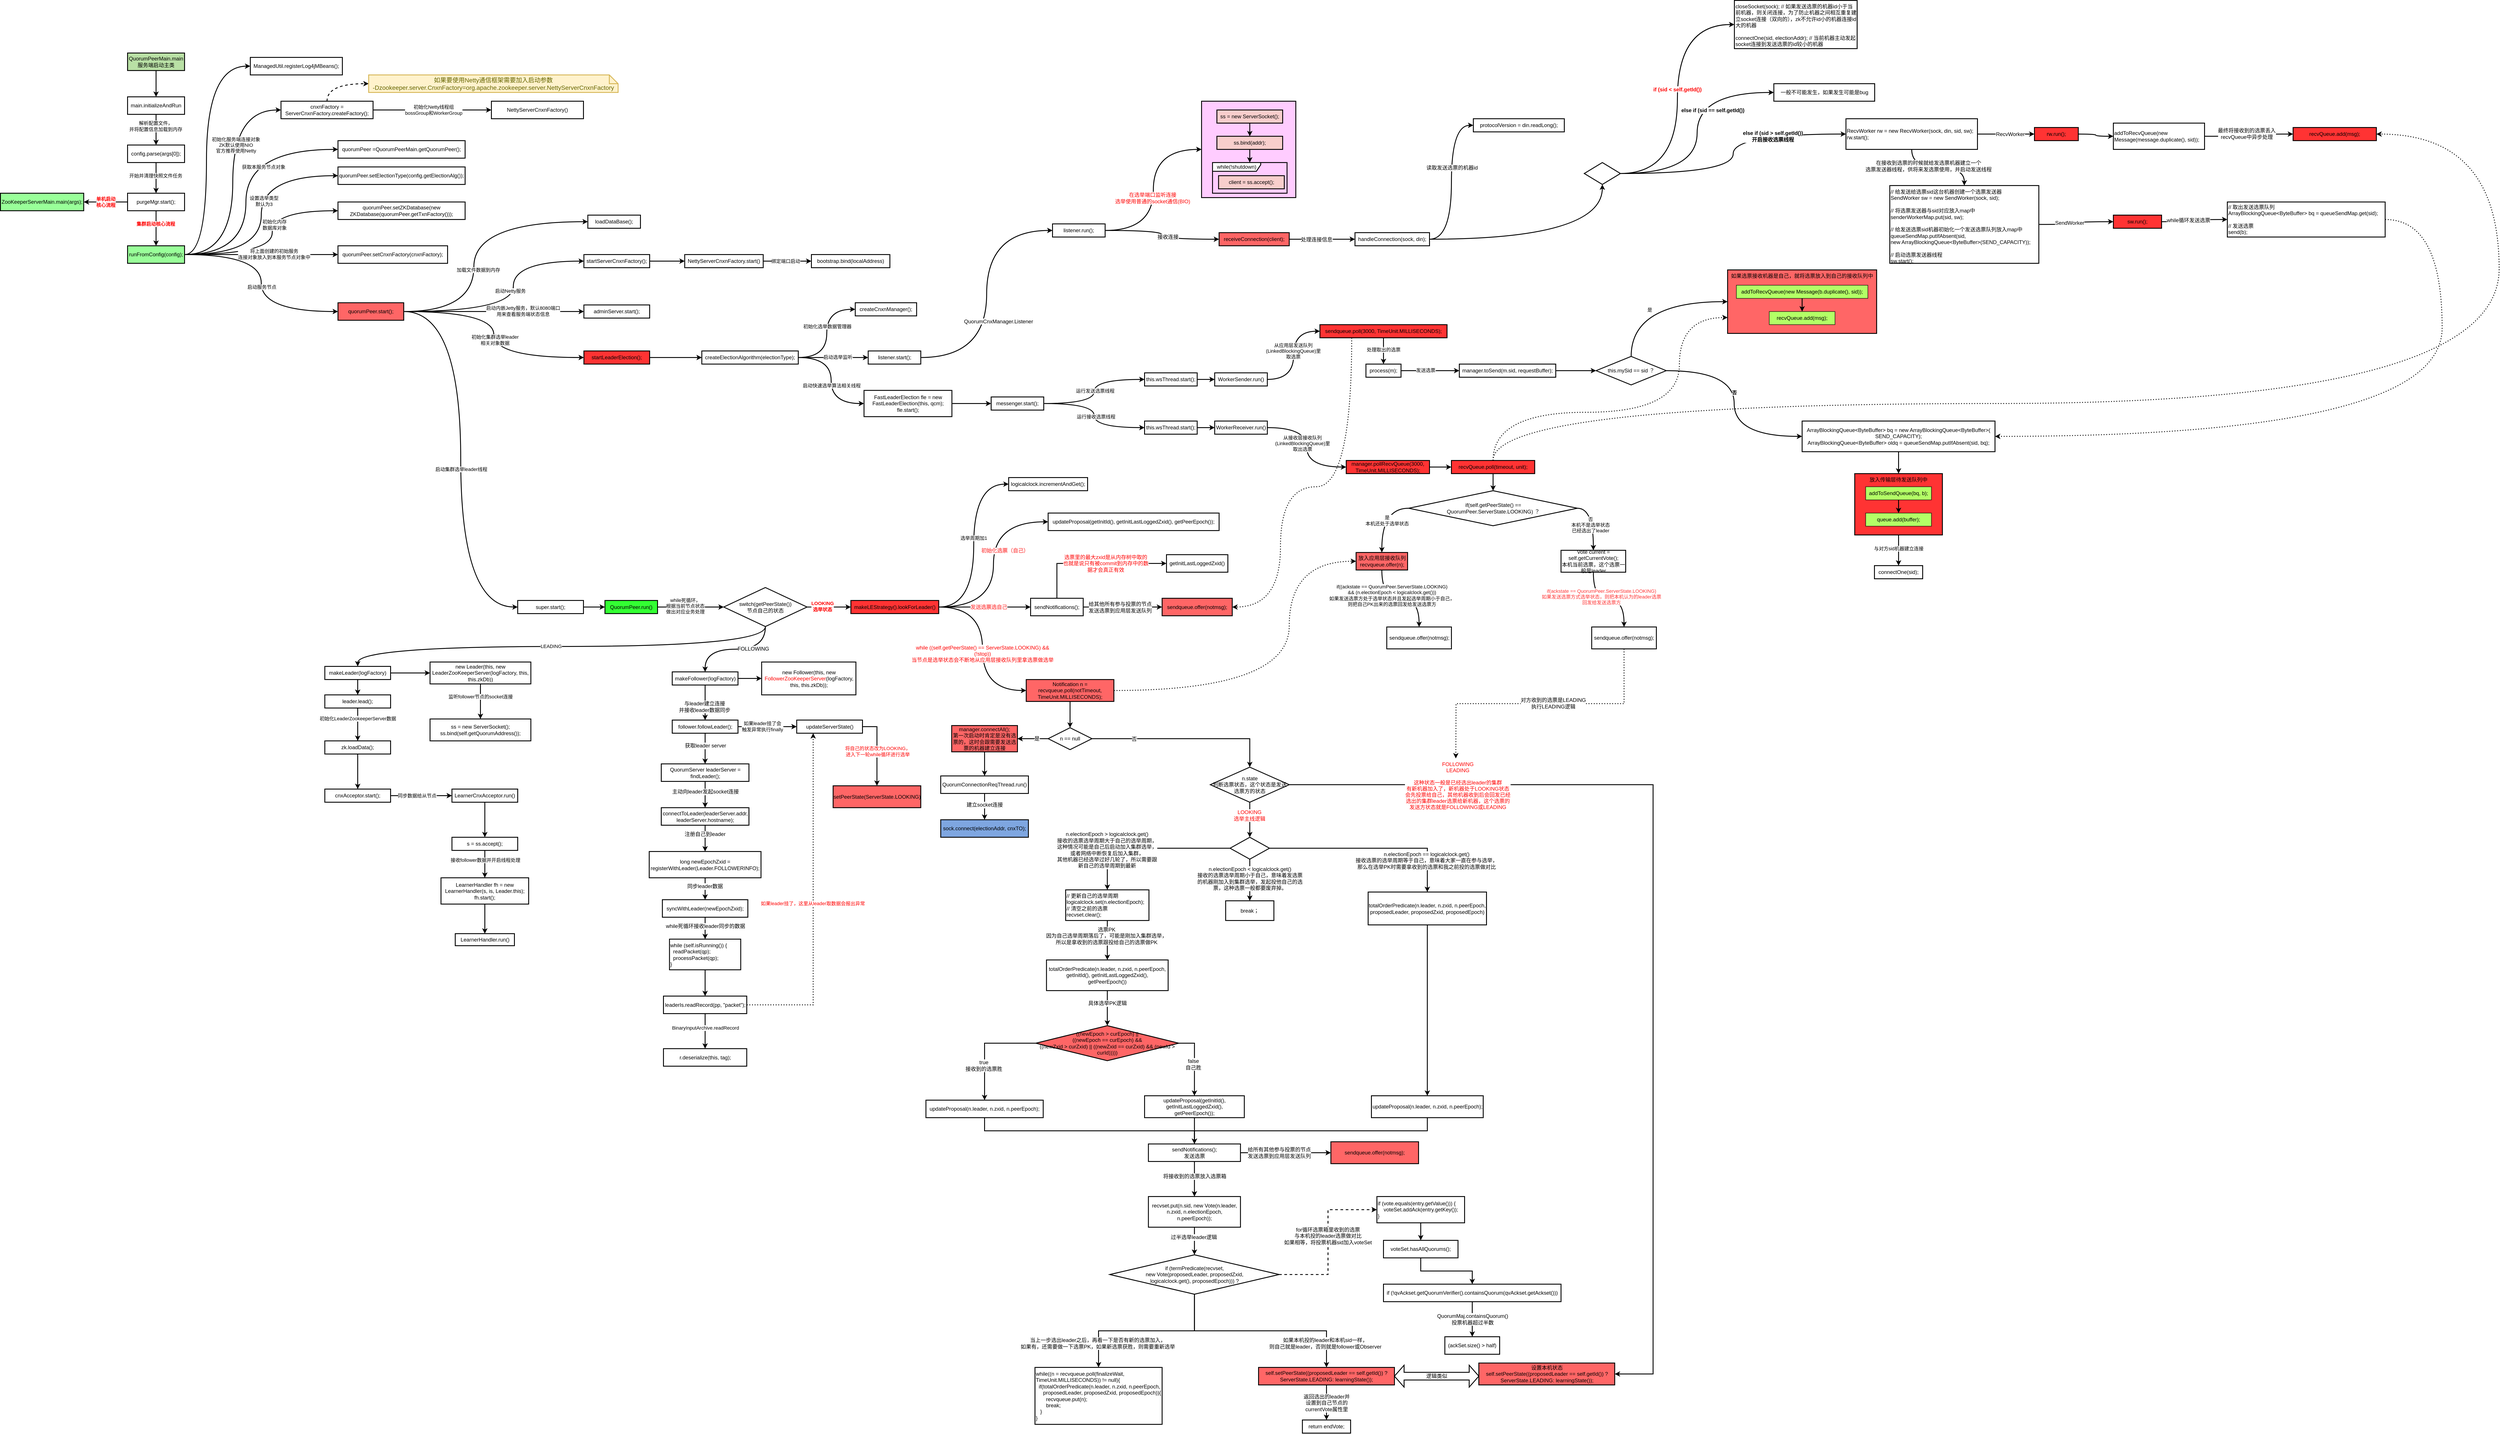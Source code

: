 <mxfile version="15.5.0" type="github">
  <diagram id="SoEcYwhc6m7pzwqqew_2" name="第 1 页">
    <mxGraphModel dx="1504" dy="1537" grid="1" gridSize="10" guides="1" tooltips="1" connect="1" arrows="1" fold="1" page="1" pageScale="1" pageWidth="827" pageHeight="1169" math="0" shadow="0">
      <root>
        <mxCell id="0" />
        <mxCell id="1" parent="0" />
        <mxCell id="losnIFv3CeqP07pF8Fcl-114" style="edgeStyle=orthogonalEdgeStyle;rounded=0;orthogonalLoop=1;jettySize=auto;html=1;exitX=0.25;exitY=1;exitDx=0;exitDy=0;entryX=1;entryY=0.5;entryDx=0;entryDy=0;fontSize=12;fontColor=#FF0000;strokeWidth=2;curved=1;dashed=1;dashPattern=1 2;" parent="1" source="losnIFv3CeqP07pF8Fcl-35" target="losnIFv3CeqP07pF8Fcl-108" edge="1">
          <mxGeometry relative="1" as="geometry">
            <Array as="points">
              <mxPoint x="2843" y="1080" />
              <mxPoint x="2680" y="1080" />
              <mxPoint x="2680" y="1355" />
            </Array>
          </mxGeometry>
        </mxCell>
        <mxCell id="ZCuFaapzUTEh5m-6mNR0-3" value="" style="edgeStyle=orthogonalEdgeStyle;rounded=0;orthogonalLoop=1;jettySize=auto;html=1;strokeWidth=2;" parent="1" source="ZCuFaapzUTEh5m-6mNR0-1" target="ZCuFaapzUTEh5m-6mNR0-2" edge="1">
          <mxGeometry relative="1" as="geometry" />
        </mxCell>
        <mxCell id="ZCuFaapzUTEh5m-6mNR0-1" value="QuorumPeerMain.main服务端启动主类" style="rounded=0;whiteSpace=wrap;html=1;strokeWidth=2;fillColor=#B9E0A5;" parent="1" vertex="1">
          <mxGeometry x="50" y="90" width="130" height="40" as="geometry" />
        </mxCell>
        <mxCell id="ZCuFaapzUTEh5m-6mNR0-5" value="" style="edgeStyle=orthogonalEdgeStyle;rounded=0;orthogonalLoop=1;jettySize=auto;html=1;strokeWidth=2;" parent="1" source="ZCuFaapzUTEh5m-6mNR0-2" target="ZCuFaapzUTEh5m-6mNR0-4" edge="1">
          <mxGeometry relative="1" as="geometry" />
        </mxCell>
        <mxCell id="ZCuFaapzUTEh5m-6mNR0-6" value="解析配置文件，&lt;br&gt;并将配置信息加载到内存" style="edgeLabel;html=1;align=center;verticalAlign=middle;resizable=0;points=[];" parent="ZCuFaapzUTEh5m-6mNR0-5" vertex="1" connectable="0">
          <mxGeometry x="-0.247" y="-1" relative="1" as="geometry">
            <mxPoint as="offset" />
          </mxGeometry>
        </mxCell>
        <mxCell id="ZCuFaapzUTEh5m-6mNR0-2" value="main.initializeAndRun" style="rounded=0;whiteSpace=wrap;html=1;strokeWidth=2;fillColor=#FFFFFF;" parent="1" vertex="1">
          <mxGeometry x="50" y="190" width="130" height="40" as="geometry" />
        </mxCell>
        <mxCell id="ZCuFaapzUTEh5m-6mNR0-8" value="" style="edgeStyle=orthogonalEdgeStyle;rounded=0;orthogonalLoop=1;jettySize=auto;html=1;strokeWidth=2;" parent="1" source="ZCuFaapzUTEh5m-6mNR0-4" target="ZCuFaapzUTEh5m-6mNR0-7" edge="1">
          <mxGeometry relative="1" as="geometry" />
        </mxCell>
        <mxCell id="ZCuFaapzUTEh5m-6mNR0-9" value="开始并清理快照文件任务" style="edgeLabel;html=1;align=center;verticalAlign=middle;resizable=0;points=[];" parent="ZCuFaapzUTEh5m-6mNR0-8" vertex="1" connectable="0">
          <mxGeometry x="-0.156" y="-1" relative="1" as="geometry">
            <mxPoint as="offset" />
          </mxGeometry>
        </mxCell>
        <mxCell id="ZCuFaapzUTEh5m-6mNR0-4" value="config.parse(args[0]);" style="rounded=0;whiteSpace=wrap;strokeWidth=2;fillColor=#FFFFFF;html=1;" parent="1" vertex="1">
          <mxGeometry x="50" y="300" width="130" height="40" as="geometry" />
        </mxCell>
        <mxCell id="ZCuFaapzUTEh5m-6mNR0-11" value="" style="edgeStyle=orthogonalEdgeStyle;rounded=0;orthogonalLoop=1;jettySize=auto;html=1;strokeWidth=2;" parent="1" source="ZCuFaapzUTEh5m-6mNR0-7" target="ZCuFaapzUTEh5m-6mNR0-10" edge="1">
          <mxGeometry relative="1" as="geometry" />
        </mxCell>
        <mxCell id="ZCuFaapzUTEh5m-6mNR0-14" value="集群启动核心流程" style="edgeLabel;html=1;align=center;verticalAlign=middle;resizable=0;points=[];fontColor=#FF0000;fontStyle=1" parent="ZCuFaapzUTEh5m-6mNR0-11" vertex="1" connectable="0">
          <mxGeometry x="-0.262" y="-1" relative="1" as="geometry">
            <mxPoint as="offset" />
          </mxGeometry>
        </mxCell>
        <mxCell id="ZCuFaapzUTEh5m-6mNR0-13" value="" style="edgeStyle=orthogonalEdgeStyle;rounded=0;orthogonalLoop=1;jettySize=auto;html=1;strokeWidth=2;" parent="1" source="ZCuFaapzUTEh5m-6mNR0-7" target="ZCuFaapzUTEh5m-6mNR0-12" edge="1">
          <mxGeometry relative="1" as="geometry" />
        </mxCell>
        <mxCell id="ZCuFaapzUTEh5m-6mNR0-15" value="单机启动&lt;br&gt;核心流程" style="edgeLabel;html=1;align=center;verticalAlign=middle;resizable=0;points=[];fontColor=#FF0000;fontStyle=1" parent="ZCuFaapzUTEh5m-6mNR0-13" vertex="1" connectable="0">
          <mxGeometry x="0.146" y="-1" relative="1" as="geometry">
            <mxPoint x="7" y="1" as="offset" />
          </mxGeometry>
        </mxCell>
        <mxCell id="ZCuFaapzUTEh5m-6mNR0-7" value="purgeMgr.start();" style="rounded=0;whiteSpace=wrap;strokeWidth=2;fillColor=#FFFFFF;html=1;" parent="1" vertex="1">
          <mxGeometry x="50" y="410" width="130" height="40" as="geometry" />
        </mxCell>
        <mxCell id="ZCuFaapzUTEh5m-6mNR0-17" value="" style="edgeStyle=orthogonalEdgeStyle;curved=1;rounded=0;orthogonalLoop=1;jettySize=auto;html=1;fontColor=#000000;strokeWidth=2;entryX=0;entryY=0.5;entryDx=0;entryDy=0;" parent="1" source="ZCuFaapzUTEh5m-6mNR0-10" target="ZCuFaapzUTEh5m-6mNR0-16" edge="1">
          <mxGeometry relative="1" as="geometry">
            <Array as="points">
              <mxPoint x="230" y="550" />
              <mxPoint x="230" y="120" />
            </Array>
          </mxGeometry>
        </mxCell>
        <mxCell id="ZCuFaapzUTEh5m-6mNR0-19" style="edgeStyle=orthogonalEdgeStyle;curved=1;rounded=0;orthogonalLoop=1;jettySize=auto;html=1;exitX=1;exitY=0.5;exitDx=0;exitDy=0;entryX=0;entryY=0.5;entryDx=0;entryDy=0;fontColor=#000000;strokeWidth=2;" parent="1" source="ZCuFaapzUTEh5m-6mNR0-10" target="ZCuFaapzUTEh5m-6mNR0-18" edge="1">
          <mxGeometry relative="1" as="geometry" />
        </mxCell>
        <mxCell id="ZCuFaapzUTEh5m-6mNR0-20" value="初始化服务端连接对象&lt;br&gt;ZK默认使用NIO&lt;br&gt;官方推荐使用Netty" style="edgeLabel;html=1;align=center;verticalAlign=middle;resizable=0;points=[];fontColor=#000000;" parent="ZCuFaapzUTEh5m-6mNR0-19" vertex="1" connectable="0">
          <mxGeometry x="0.31" y="-7" relative="1" as="geometry">
            <mxPoint as="offset" />
          </mxGeometry>
        </mxCell>
        <mxCell id="ZCuFaapzUTEh5m-6mNR0-30" style="edgeStyle=orthogonalEdgeStyle;curved=1;rounded=0;orthogonalLoop=1;jettySize=auto;html=1;exitX=1;exitY=0.5;exitDx=0;exitDy=0;entryX=0;entryY=0.5;entryDx=0;entryDy=0;fontColor=#000000;strokeWidth=2;" parent="1" source="ZCuFaapzUTEh5m-6mNR0-10" target="ZCuFaapzUTEh5m-6mNR0-29" edge="1">
          <mxGeometry relative="1" as="geometry">
            <Array as="points">
              <mxPoint x="320" y="550" />
              <mxPoint x="320" y="310" />
            </Array>
          </mxGeometry>
        </mxCell>
        <mxCell id="ZCuFaapzUTEh5m-6mNR0-31" value="获取本服务节点对象" style="edgeLabel;html=1;align=center;verticalAlign=middle;resizable=0;points=[];fontColor=#000000;" parent="ZCuFaapzUTEh5m-6mNR0-30" vertex="1" connectable="0">
          <mxGeometry x="0.146" y="-5" relative="1" as="geometry">
            <mxPoint x="35" y="-2" as="offset" />
          </mxGeometry>
        </mxCell>
        <mxCell id="ZCuFaapzUTEh5m-6mNR0-33" style="edgeStyle=orthogonalEdgeStyle;curved=1;rounded=0;orthogonalLoop=1;jettySize=auto;html=1;exitX=1;exitY=0.5;exitDx=0;exitDy=0;entryX=0;entryY=0.5;entryDx=0;entryDy=0;fontColor=#000000;strokeWidth=2;" parent="1" source="ZCuFaapzUTEh5m-6mNR0-10" target="ZCuFaapzUTEh5m-6mNR0-32" edge="1">
          <mxGeometry relative="1" as="geometry" />
        </mxCell>
        <mxCell id="ZCuFaapzUTEh5m-6mNR0-34" value="设置选举类型&lt;br&gt;默认为3" style="edgeLabel;html=1;align=center;verticalAlign=middle;resizable=0;points=[];fontColor=#000000;" parent="ZCuFaapzUTEh5m-6mNR0-33" vertex="1" connectable="0">
          <mxGeometry x="0.12" y="-6" relative="1" as="geometry">
            <mxPoint as="offset" />
          </mxGeometry>
        </mxCell>
        <mxCell id="ZCuFaapzUTEh5m-6mNR0-36" style="edgeStyle=orthogonalEdgeStyle;curved=1;rounded=0;orthogonalLoop=1;jettySize=auto;html=1;exitX=1;exitY=0.5;exitDx=0;exitDy=0;entryX=0;entryY=0.5;entryDx=0;entryDy=0;fontColor=#000000;strokeWidth=2;" parent="1" source="ZCuFaapzUTEh5m-6mNR0-10" target="ZCuFaapzUTEh5m-6mNR0-35" edge="1">
          <mxGeometry relative="1" as="geometry">
            <Array as="points">
              <mxPoint x="380" y="550" />
              <mxPoint x="380" y="450" />
            </Array>
          </mxGeometry>
        </mxCell>
        <mxCell id="ZCuFaapzUTEh5m-6mNR0-37" value="初始化内存&lt;br&gt;数据库对象" style="edgeLabel;html=1;align=center;verticalAlign=middle;resizable=0;points=[];fontColor=#000000;" parent="ZCuFaapzUTEh5m-6mNR0-36" vertex="1" connectable="0">
          <mxGeometry x="0.19" y="-5" relative="1" as="geometry">
            <mxPoint as="offset" />
          </mxGeometry>
        </mxCell>
        <mxCell id="ZCuFaapzUTEh5m-6mNR0-39" style="edgeStyle=orthogonalEdgeStyle;curved=1;rounded=0;orthogonalLoop=1;jettySize=auto;html=1;exitX=1;exitY=0.5;exitDx=0;exitDy=0;entryX=0;entryY=0.5;entryDx=0;entryDy=0;fontColor=#000000;strokeWidth=2;" parent="1" source="ZCuFaapzUTEh5m-6mNR0-10" target="ZCuFaapzUTEh5m-6mNR0-38" edge="1">
          <mxGeometry relative="1" as="geometry" />
        </mxCell>
        <mxCell id="ZCuFaapzUTEh5m-6mNR0-40" value="将上面创建的初始服务&lt;br&gt;连接对象放入到本服务节点对象中" style="edgeLabel;html=1;align=center;verticalAlign=middle;resizable=0;points=[];fontColor=#000000;" parent="ZCuFaapzUTEh5m-6mNR0-39" vertex="1" connectable="0">
          <mxGeometry x="0.164" y="1" relative="1" as="geometry">
            <mxPoint as="offset" />
          </mxGeometry>
        </mxCell>
        <mxCell id="ZCuFaapzUTEh5m-6mNR0-42" style="edgeStyle=orthogonalEdgeStyle;curved=1;rounded=0;orthogonalLoop=1;jettySize=auto;html=1;exitX=1;exitY=0.5;exitDx=0;exitDy=0;entryX=0;entryY=0.5;entryDx=0;entryDy=0;fontColor=#000000;strokeWidth=2;" parent="1" source="ZCuFaapzUTEh5m-6mNR0-10" target="ZCuFaapzUTEh5m-6mNR0-41" edge="1">
          <mxGeometry relative="1" as="geometry" />
        </mxCell>
        <mxCell id="ZCuFaapzUTEh5m-6mNR0-43" value="启动服务节点" style="edgeLabel;html=1;align=center;verticalAlign=middle;resizable=0;points=[];fontColor=#000000;" parent="ZCuFaapzUTEh5m-6mNR0-42" vertex="1" connectable="0">
          <mxGeometry x="0.037" y="1" relative="1" as="geometry">
            <mxPoint as="offset" />
          </mxGeometry>
        </mxCell>
        <mxCell id="ZCuFaapzUTEh5m-6mNR0-10" value="runFromConfig(config);" style="rounded=0;whiteSpace=wrap;strokeWidth=2;fillColor=#99FF99;html=1;" parent="1" vertex="1">
          <mxGeometry x="50" y="530" width="130" height="40" as="geometry" />
        </mxCell>
        <mxCell id="ZCuFaapzUTEh5m-6mNR0-12" value="ZooKeeperServerMain.main(args);" style="rounded=0;whiteSpace=wrap;strokeWidth=2;fillColor=#99FF99;html=1;fontColor=#000000;" parent="1" vertex="1">
          <mxGeometry x="-240" y="410" width="190" height="40" as="geometry" />
        </mxCell>
        <mxCell id="ZCuFaapzUTEh5m-6mNR0-16" value="ManagedUtil.registerLog4jMBeans();" style="rounded=0;whiteSpace=wrap;strokeWidth=2;fillColor=#FFFFFF;html=1;" parent="1" vertex="1">
          <mxGeometry x="330" y="100" width="210" height="40" as="geometry" />
        </mxCell>
        <mxCell id="ZCuFaapzUTEh5m-6mNR0-23" style="edgeStyle=orthogonalEdgeStyle;curved=1;rounded=0;orthogonalLoop=1;jettySize=auto;html=1;exitX=0.5;exitY=0;exitDx=0;exitDy=0;entryX=0;entryY=0.5;entryDx=0;entryDy=0;entryPerimeter=0;fontColor=#000000;strokeWidth=2;dashed=1;" parent="1" source="ZCuFaapzUTEh5m-6mNR0-18" target="ZCuFaapzUTEh5m-6mNR0-21" edge="1">
          <mxGeometry relative="1" as="geometry" />
        </mxCell>
        <mxCell id="ZCuFaapzUTEh5m-6mNR0-25" value="" style="edgeStyle=orthogonalEdgeStyle;curved=1;rounded=0;orthogonalLoop=1;jettySize=auto;html=1;fontColor=#000000;strokeWidth=2;" parent="1" source="ZCuFaapzUTEh5m-6mNR0-18" target="ZCuFaapzUTEh5m-6mNR0-24" edge="1">
          <mxGeometry relative="1" as="geometry" />
        </mxCell>
        <mxCell id="ZCuFaapzUTEh5m-6mNR0-28" value="初始化Netty线程组&lt;br&gt;bossGroup和WorkerGroup" style="edgeLabel;html=1;align=center;verticalAlign=middle;resizable=0;points=[];fontColor=#000000;" parent="ZCuFaapzUTEh5m-6mNR0-25" vertex="1" connectable="0">
          <mxGeometry x="0.182" y="1" relative="1" as="geometry">
            <mxPoint x="-22" y="1" as="offset" />
          </mxGeometry>
        </mxCell>
        <mxCell id="ZCuFaapzUTEh5m-6mNR0-18" value="cnxnFactory = ServerCnxnFactory.createFactory();" style="rounded=0;whiteSpace=wrap;strokeWidth=2;fillColor=#FFFFFF;html=1;" parent="1" vertex="1">
          <mxGeometry x="400" y="200" width="210" height="40" as="geometry" />
        </mxCell>
        <mxCell id="ZCuFaapzUTEh5m-6mNR0-21" value="如果要使用Netty通信框架需要加入启动参数&lt;br&gt;-Dzookeeper.server.CnxnFactory=org.apache.zookeeper.server.NettyServerCnxnFactory" style="shape=note;strokeWidth=2;fontSize=14;size=20;whiteSpace=wrap;html=1;fillColor=#fff2cc;strokeColor=#d6b656;fontColor=#666600;rounded=0;verticalAlign=middle;" parent="1" vertex="1">
          <mxGeometry x="600" y="140" width="569" height="40" as="geometry" />
        </mxCell>
        <mxCell id="ZCuFaapzUTEh5m-6mNR0-24" value="NettyServerCnxnFactory()" style="rounded=0;whiteSpace=wrap;strokeWidth=2;fillColor=#FFFFFF;html=1;" parent="1" vertex="1">
          <mxGeometry x="880" y="200" width="210" height="40" as="geometry" />
        </mxCell>
        <mxCell id="ZCuFaapzUTEh5m-6mNR0-29" value="quorumPeer =QuorumPeerMain.getQuorumPeer();" style="rounded=0;whiteSpace=wrap;strokeWidth=2;fillColor=#FFFFFF;html=1;" parent="1" vertex="1">
          <mxGeometry x="530" y="290" width="290" height="40" as="geometry" />
        </mxCell>
        <mxCell id="ZCuFaapzUTEh5m-6mNR0-32" value="quorumPeer.setElectionType(config.getElectionAlg());" style="rounded=0;whiteSpace=wrap;strokeWidth=2;fillColor=#FFFFFF;html=1;" parent="1" vertex="1">
          <mxGeometry x="530" y="350" width="290" height="40" as="geometry" />
        </mxCell>
        <mxCell id="ZCuFaapzUTEh5m-6mNR0-35" value="quorumPeer.setZKDatabase(new ZKDatabase(quorumPeer.getTxnFactory()));" style="rounded=0;whiteSpace=wrap;strokeWidth=2;fillColor=#FFFFFF;" parent="1" vertex="1">
          <mxGeometry x="530" y="430" width="290" height="40" as="geometry" />
        </mxCell>
        <mxCell id="ZCuFaapzUTEh5m-6mNR0-38" value="quorumPeer.setCnxnFactory(cnxnFactory);" style="rounded=0;whiteSpace=wrap;strokeWidth=2;fillColor=#FFFFFF;html=1;" parent="1" vertex="1">
          <mxGeometry x="530" y="530" width="250" height="40" as="geometry" />
        </mxCell>
        <mxCell id="ZCuFaapzUTEh5m-6mNR0-45" style="edgeStyle=orthogonalEdgeStyle;curved=1;rounded=0;orthogonalLoop=1;jettySize=auto;html=1;exitX=1;exitY=0.5;exitDx=0;exitDy=0;entryX=0;entryY=0.5;entryDx=0;entryDy=0;fontColor=#000000;strokeWidth=2;" parent="1" source="ZCuFaapzUTEh5m-6mNR0-41" target="ZCuFaapzUTEh5m-6mNR0-44" edge="1">
          <mxGeometry relative="1" as="geometry">
            <Array as="points">
              <mxPoint x="840" y="680" />
              <mxPoint x="840" y="475" />
            </Array>
          </mxGeometry>
        </mxCell>
        <mxCell id="ZCuFaapzUTEh5m-6mNR0-46" value="加载文件数据到内存" style="edgeLabel;html=1;align=center;verticalAlign=middle;resizable=0;points=[];fontColor=#000000;" parent="ZCuFaapzUTEh5m-6mNR0-45" vertex="1" connectable="0">
          <mxGeometry x="-0.111" y="-2" relative="1" as="geometry">
            <mxPoint x="8" y="23" as="offset" />
          </mxGeometry>
        </mxCell>
        <mxCell id="ZCuFaapzUTEh5m-6mNR0-48" style="edgeStyle=orthogonalEdgeStyle;curved=1;rounded=0;orthogonalLoop=1;jettySize=auto;html=1;exitX=1;exitY=0.5;exitDx=0;exitDy=0;entryX=0;entryY=0.5;entryDx=0;entryDy=0;fontColor=#000000;strokeWidth=2;" parent="1" source="ZCuFaapzUTEh5m-6mNR0-41" target="ZCuFaapzUTEh5m-6mNR0-47" edge="1">
          <mxGeometry relative="1" as="geometry">
            <Array as="points">
              <mxPoint x="930" y="680" />
              <mxPoint x="930" y="565" />
            </Array>
          </mxGeometry>
        </mxCell>
        <mxCell id="ZCuFaapzUTEh5m-6mNR0-49" value="启动Netty服务" style="edgeLabel;html=1;align=center;verticalAlign=middle;resizable=0;points=[];fontColor=#000000;" parent="ZCuFaapzUTEh5m-6mNR0-48" vertex="1" connectable="0">
          <mxGeometry x="0.129" y="7" relative="1" as="geometry">
            <mxPoint as="offset" />
          </mxGeometry>
        </mxCell>
        <mxCell id="losnIFv3CeqP07pF8Fcl-7" style="edgeStyle=orthogonalEdgeStyle;rounded=0;orthogonalLoop=1;jettySize=auto;html=1;exitX=1;exitY=0.5;exitDx=0;exitDy=0;entryX=0;entryY=0.5;entryDx=0;entryDy=0;strokeWidth=2;curved=1;" parent="1" source="ZCuFaapzUTEh5m-6mNR0-41" target="losnIFv3CeqP07pF8Fcl-6" edge="1">
          <mxGeometry relative="1" as="geometry" />
        </mxCell>
        <mxCell id="losnIFv3CeqP07pF8Fcl-8" value="启动内嵌Jetty服务，默认8080端口&lt;br&gt;用来查看服务端状态信息" style="edgeLabel;html=1;align=center;verticalAlign=middle;resizable=0;points=[];" parent="losnIFv3CeqP07pF8Fcl-7" vertex="1" connectable="0">
          <mxGeometry x="0.32" y="1" relative="1" as="geometry">
            <mxPoint as="offset" />
          </mxGeometry>
        </mxCell>
        <mxCell id="losnIFv3CeqP07pF8Fcl-10" style="edgeStyle=orthogonalEdgeStyle;curved=1;rounded=0;orthogonalLoop=1;jettySize=auto;html=1;exitX=1;exitY=0.5;exitDx=0;exitDy=0;entryX=0;entryY=0.5;entryDx=0;entryDy=0;strokeWidth=2;" parent="1" source="ZCuFaapzUTEh5m-6mNR0-41" target="losnIFv3CeqP07pF8Fcl-9" edge="1">
          <mxGeometry relative="1" as="geometry" />
        </mxCell>
        <mxCell id="losnIFv3CeqP07pF8Fcl-11" value="初始化集群选举leader&lt;br&gt;相关对象数据" style="edgeLabel;html=1;align=center;verticalAlign=middle;resizable=0;points=[];" parent="losnIFv3CeqP07pF8Fcl-10" vertex="1" connectable="0">
          <mxGeometry x="0.047" y="2" relative="1" as="geometry">
            <mxPoint as="offset" />
          </mxGeometry>
        </mxCell>
        <mxCell id="losnIFv3CeqP07pF8Fcl-88" style="edgeStyle=orthogonalEdgeStyle;curved=1;rounded=0;orthogonalLoop=1;jettySize=auto;html=1;exitX=1;exitY=0.5;exitDx=0;exitDy=0;entryX=0;entryY=0.5;entryDx=0;entryDy=0;fontColor=#FF3333;strokeWidth=2;" parent="1" source="ZCuFaapzUTEh5m-6mNR0-41" target="losnIFv3CeqP07pF8Fcl-87" edge="1">
          <mxGeometry relative="1" as="geometry" />
        </mxCell>
        <mxCell id="losnIFv3CeqP07pF8Fcl-89" value="启动集群选举leader线程" style="edgeLabel;html=1;align=center;verticalAlign=middle;resizable=0;points=[];fontColor=#000000;" parent="losnIFv3CeqP07pF8Fcl-88" vertex="1" connectable="0">
          <mxGeometry x="0.048" y="1" relative="1" as="geometry">
            <mxPoint as="offset" />
          </mxGeometry>
        </mxCell>
        <mxCell id="ZCuFaapzUTEh5m-6mNR0-41" value="quorumPeer.start();" style="rounded=0;whiteSpace=wrap;strokeWidth=2;fillColor=#FF6666;" parent="1" vertex="1">
          <mxGeometry x="530" y="660" width="150" height="40" as="geometry" />
        </mxCell>
        <mxCell id="ZCuFaapzUTEh5m-6mNR0-44" value="loadDataBase();" style="rounded=0;whiteSpace=wrap;strokeWidth=2;fillColor=#FFFFFF;" parent="1" vertex="1">
          <mxGeometry x="1100" y="460" width="120" height="30" as="geometry" />
        </mxCell>
        <mxCell id="losnIFv3CeqP07pF8Fcl-2" value="" style="edgeStyle=orthogonalEdgeStyle;rounded=0;orthogonalLoop=1;jettySize=auto;html=1;strokeWidth=2;" parent="1" source="ZCuFaapzUTEh5m-6mNR0-47" target="losnIFv3CeqP07pF8Fcl-1" edge="1">
          <mxGeometry relative="1" as="geometry" />
        </mxCell>
        <mxCell id="ZCuFaapzUTEh5m-6mNR0-47" value="startServerCnxnFactory();" style="rounded=0;whiteSpace=wrap;strokeWidth=2;fillColor=#FFFFFF;" parent="1" vertex="1">
          <mxGeometry x="1091" y="550" width="150" height="30" as="geometry" />
        </mxCell>
        <mxCell id="losnIFv3CeqP07pF8Fcl-4" value="" style="edgeStyle=orthogonalEdgeStyle;rounded=0;orthogonalLoop=1;jettySize=auto;html=1;strokeWidth=2;" parent="1" source="losnIFv3CeqP07pF8Fcl-1" target="losnIFv3CeqP07pF8Fcl-3" edge="1">
          <mxGeometry relative="1" as="geometry" />
        </mxCell>
        <mxCell id="losnIFv3CeqP07pF8Fcl-5" value="绑定端口启动" style="edgeLabel;html=1;align=center;verticalAlign=middle;resizable=0;points=[];" parent="losnIFv3CeqP07pF8Fcl-4" vertex="1" connectable="0">
          <mxGeometry x="-0.175" relative="1" as="geometry">
            <mxPoint x="5" as="offset" />
          </mxGeometry>
        </mxCell>
        <mxCell id="losnIFv3CeqP07pF8Fcl-1" value="NettyServerCnxnFactory.start()" style="rounded=0;whiteSpace=wrap;strokeWidth=2;fillColor=#FFFFFF;" parent="1" vertex="1">
          <mxGeometry x="1321" y="550" width="179" height="30" as="geometry" />
        </mxCell>
        <mxCell id="losnIFv3CeqP07pF8Fcl-3" value="bootstrap.bind(localAddress)" style="rounded=0;whiteSpace=wrap;strokeWidth=2;fillColor=#FFFFFF;" parent="1" vertex="1">
          <mxGeometry x="1610" y="550" width="179" height="30" as="geometry" />
        </mxCell>
        <mxCell id="losnIFv3CeqP07pF8Fcl-6" value="adminServer.start();" style="rounded=0;whiteSpace=wrap;strokeWidth=2;fillColor=#FFFFFF;" parent="1" vertex="1">
          <mxGeometry x="1091" y="665" width="150" height="30" as="geometry" />
        </mxCell>
        <mxCell id="losnIFv3CeqP07pF8Fcl-13" style="edgeStyle=orthogonalEdgeStyle;curved=1;rounded=0;orthogonalLoop=1;jettySize=auto;html=1;exitX=1;exitY=0.5;exitDx=0;exitDy=0;entryX=0;entryY=0.5;entryDx=0;entryDy=0;strokeWidth=2;" parent="1" source="losnIFv3CeqP07pF8Fcl-9" target="losnIFv3CeqP07pF8Fcl-12" edge="1">
          <mxGeometry relative="1" as="geometry" />
        </mxCell>
        <mxCell id="losnIFv3CeqP07pF8Fcl-9" value="startLeaderElection();" style="rounded=0;whiteSpace=wrap;strokeWidth=2;fillColor=#FF3333;" parent="1" vertex="1">
          <mxGeometry x="1091" y="770" width="150" height="30" as="geometry" />
        </mxCell>
        <mxCell id="losnIFv3CeqP07pF8Fcl-15" style="edgeStyle=orthogonalEdgeStyle;curved=1;rounded=0;orthogonalLoop=1;jettySize=auto;html=1;exitX=1;exitY=0.5;exitDx=0;exitDy=0;entryX=0;entryY=0.5;entryDx=0;entryDy=0;strokeWidth=2;" parent="1" source="losnIFv3CeqP07pF8Fcl-12" target="losnIFv3CeqP07pF8Fcl-14" edge="1">
          <mxGeometry relative="1" as="geometry" />
        </mxCell>
        <mxCell id="losnIFv3CeqP07pF8Fcl-16" value="初始化选举数据管理器" style="edgeLabel;html=1;align=center;verticalAlign=middle;resizable=0;points=[];" parent="losnIFv3CeqP07pF8Fcl-15" vertex="1" connectable="0">
          <mxGeometry x="0.134" y="-1" relative="1" as="geometry">
            <mxPoint as="offset" />
          </mxGeometry>
        </mxCell>
        <mxCell id="losnIFv3CeqP07pF8Fcl-18" style="edgeStyle=orthogonalEdgeStyle;curved=1;rounded=0;orthogonalLoop=1;jettySize=auto;html=1;exitX=1;exitY=0.5;exitDx=0;exitDy=0;entryX=0;entryY=0.5;entryDx=0;entryDy=0;strokeWidth=2;" parent="1" source="losnIFv3CeqP07pF8Fcl-12" target="losnIFv3CeqP07pF8Fcl-17" edge="1">
          <mxGeometry relative="1" as="geometry" />
        </mxCell>
        <mxCell id="losnIFv3CeqP07pF8Fcl-19" value="启动选举监听" style="edgeLabel;html=1;align=center;verticalAlign=middle;resizable=0;points=[];" parent="losnIFv3CeqP07pF8Fcl-18" vertex="1" connectable="0">
          <mxGeometry x="0.124" y="1" relative="1" as="geometry">
            <mxPoint as="offset" />
          </mxGeometry>
        </mxCell>
        <mxCell id="losnIFv3CeqP07pF8Fcl-21" style="edgeStyle=orthogonalEdgeStyle;curved=1;rounded=0;orthogonalLoop=1;jettySize=auto;html=1;exitX=1;exitY=0.5;exitDx=0;exitDy=0;entryX=0;entryY=0.5;entryDx=0;entryDy=0;strokeWidth=2;" parent="1" source="losnIFv3CeqP07pF8Fcl-12" target="losnIFv3CeqP07pF8Fcl-20" edge="1">
          <mxGeometry relative="1" as="geometry" />
        </mxCell>
        <mxCell id="losnIFv3CeqP07pF8Fcl-22" value="启动快速选举算法相关线程" style="edgeLabel;html=1;align=center;verticalAlign=middle;resizable=0;points=[];" parent="losnIFv3CeqP07pF8Fcl-21" vertex="1" connectable="0">
          <mxGeometry x="0.087" y="1" relative="1" as="geometry">
            <mxPoint as="offset" />
          </mxGeometry>
        </mxCell>
        <mxCell id="losnIFv3CeqP07pF8Fcl-12" value="createElectionAlgorithm(electionType);" style="rounded=0;whiteSpace=wrap;strokeWidth=2;fillColor=#FFFFFF;" parent="1" vertex="1">
          <mxGeometry x="1360" y="770" width="220" height="30" as="geometry" />
        </mxCell>
        <mxCell id="losnIFv3CeqP07pF8Fcl-14" value="createCnxnManager();" style="rounded=0;whiteSpace=wrap;strokeWidth=2;fillColor=#FFFFFF;" parent="1" vertex="1">
          <mxGeometry x="1710" y="660" width="140" height="30" as="geometry" />
        </mxCell>
        <mxCell id="losnIFv3CeqP07pF8Fcl-163" style="edgeStyle=orthogonalEdgeStyle;rounded=0;orthogonalLoop=1;jettySize=auto;html=1;exitX=1;exitY=0.5;exitDx=0;exitDy=0;entryX=0;entryY=0.5;entryDx=0;entryDy=0;fontSize=12;fontColor=#000000;strokeWidth=2;curved=1;" parent="1" source="losnIFv3CeqP07pF8Fcl-17" target="losnIFv3CeqP07pF8Fcl-162" edge="1">
          <mxGeometry relative="1" as="geometry" />
        </mxCell>
        <mxCell id="losnIFv3CeqP07pF8Fcl-164" value="QuorumCnxManager.Listener" style="edgeLabel;align=center;verticalAlign=middle;resizable=0;points=[];fontSize=12;fontColor=#000000;" parent="losnIFv3CeqP07pF8Fcl-163" vertex="1" connectable="0">
          <mxGeometry x="-0.216" relative="1" as="geometry">
            <mxPoint x="27" y="-2" as="offset" />
          </mxGeometry>
        </mxCell>
        <mxCell id="losnIFv3CeqP07pF8Fcl-17" value="listener.start();" style="rounded=0;whiteSpace=wrap;strokeWidth=2;fillColor=#FFFFFF;" parent="1" vertex="1">
          <mxGeometry x="1739.5" y="770" width="120" height="30" as="geometry" />
        </mxCell>
        <mxCell id="losnIFv3CeqP07pF8Fcl-24" style="edgeStyle=orthogonalEdgeStyle;curved=1;rounded=0;orthogonalLoop=1;jettySize=auto;html=1;exitX=1;exitY=0.5;exitDx=0;exitDy=0;entryX=0;entryY=0.5;entryDx=0;entryDy=0;strokeWidth=2;" parent="1" source="losnIFv3CeqP07pF8Fcl-20" target="losnIFv3CeqP07pF8Fcl-23" edge="1">
          <mxGeometry relative="1" as="geometry" />
        </mxCell>
        <mxCell id="losnIFv3CeqP07pF8Fcl-20" value="FastLeaderElection fle = new FastLeaderElection(this, qcm);&#xa;fle.start();" style="rounded=0;whiteSpace=wrap;strokeWidth=2;fillColor=#FFFFFF;" parent="1" vertex="1">
          <mxGeometry x="1730" y="860" width="200.5" height="60" as="geometry" />
        </mxCell>
        <mxCell id="losnIFv3CeqP07pF8Fcl-26" style="edgeStyle=orthogonalEdgeStyle;curved=1;rounded=0;orthogonalLoop=1;jettySize=auto;html=1;exitX=1;exitY=0.5;exitDx=0;exitDy=0;entryX=0;entryY=0.5;entryDx=0;entryDy=0;strokeWidth=2;" parent="1" source="losnIFv3CeqP07pF8Fcl-23" target="losnIFv3CeqP07pF8Fcl-25" edge="1">
          <mxGeometry relative="1" as="geometry" />
        </mxCell>
        <mxCell id="losnIFv3CeqP07pF8Fcl-27" value="运行发送选票线程" style="edgeLabel;html=1;align=center;verticalAlign=middle;resizable=0;points=[];" parent="losnIFv3CeqP07pF8Fcl-26" vertex="1" connectable="0">
          <mxGeometry x="0.128" y="-2" relative="1" as="geometry">
            <mxPoint y="16" as="offset" />
          </mxGeometry>
        </mxCell>
        <mxCell id="losnIFv3CeqP07pF8Fcl-29" style="edgeStyle=orthogonalEdgeStyle;curved=1;rounded=0;orthogonalLoop=1;jettySize=auto;html=1;exitX=1;exitY=0.5;exitDx=0;exitDy=0;entryX=0;entryY=0.5;entryDx=0;entryDy=0;strokeWidth=2;" parent="1" source="losnIFv3CeqP07pF8Fcl-23" target="losnIFv3CeqP07pF8Fcl-28" edge="1">
          <mxGeometry relative="1" as="geometry" />
        </mxCell>
        <mxCell id="losnIFv3CeqP07pF8Fcl-30" value="运行接收选票线程" style="edgeLabel;html=1;align=center;verticalAlign=middle;resizable=0;points=[];" parent="losnIFv3CeqP07pF8Fcl-29" vertex="1" connectable="0">
          <mxGeometry x="0.109" y="4" relative="1" as="geometry">
            <mxPoint y="-13" as="offset" />
          </mxGeometry>
        </mxCell>
        <mxCell id="losnIFv3CeqP07pF8Fcl-23" value="messenger.start();" style="rounded=0;whiteSpace=wrap;strokeWidth=2;fillColor=#FFFFFF;" parent="1" vertex="1">
          <mxGeometry x="2020" y="875" width="120" height="30" as="geometry" />
        </mxCell>
        <mxCell id="losnIFv3CeqP07pF8Fcl-32" style="edgeStyle=orthogonalEdgeStyle;curved=1;rounded=0;orthogonalLoop=1;jettySize=auto;html=1;exitX=1;exitY=0.5;exitDx=0;exitDy=0;entryX=0;entryY=0.5;entryDx=0;entryDy=0;strokeWidth=2;" parent="1" source="losnIFv3CeqP07pF8Fcl-25" target="losnIFv3CeqP07pF8Fcl-31" edge="1">
          <mxGeometry relative="1" as="geometry" />
        </mxCell>
        <mxCell id="losnIFv3CeqP07pF8Fcl-25" value="this.wsThread.start();" style="rounded=0;whiteSpace=wrap;strokeWidth=2;fillColor=#FFFFFF;" parent="1" vertex="1">
          <mxGeometry x="2370" y="820" width="120" height="30" as="geometry" />
        </mxCell>
        <mxCell id="losnIFv3CeqP07pF8Fcl-34" style="edgeStyle=orthogonalEdgeStyle;curved=1;rounded=0;orthogonalLoop=1;jettySize=auto;html=1;exitX=1;exitY=0.5;exitDx=0;exitDy=0;entryX=0;entryY=0.5;entryDx=0;entryDy=0;strokeWidth=2;" parent="1" source="losnIFv3CeqP07pF8Fcl-28" target="losnIFv3CeqP07pF8Fcl-33" edge="1">
          <mxGeometry relative="1" as="geometry" />
        </mxCell>
        <mxCell id="losnIFv3CeqP07pF8Fcl-28" value="this.wsThread.start();" style="rounded=0;whiteSpace=wrap;strokeWidth=2;fillColor=#FFFFFF;" parent="1" vertex="1">
          <mxGeometry x="2370" y="930" width="120" height="30" as="geometry" />
        </mxCell>
        <mxCell id="losnIFv3CeqP07pF8Fcl-36" style="edgeStyle=orthogonalEdgeStyle;curved=1;rounded=0;orthogonalLoop=1;jettySize=auto;html=1;exitX=1;exitY=0.5;exitDx=0;exitDy=0;entryX=0;entryY=0.5;entryDx=0;entryDy=0;strokeWidth=2;" parent="1" source="losnIFv3CeqP07pF8Fcl-31" target="losnIFv3CeqP07pF8Fcl-35" edge="1">
          <mxGeometry relative="1" as="geometry" />
        </mxCell>
        <mxCell id="losnIFv3CeqP07pF8Fcl-37" value="从应用层发送队列&lt;br&gt;(LinkedBlockingQueue)里&lt;br&gt;取选票" style="edgeLabel;html=1;align=center;verticalAlign=middle;resizable=0;points=[];" parent="losnIFv3CeqP07pF8Fcl-36" vertex="1" connectable="0">
          <mxGeometry x="0.091" y="1" relative="1" as="geometry">
            <mxPoint as="offset" />
          </mxGeometry>
        </mxCell>
        <mxCell id="losnIFv3CeqP07pF8Fcl-31" value="WorkerSender.run()" style="rounded=0;whiteSpace=wrap;strokeWidth=2;fillColor=#FFFFFF;" parent="1" vertex="1">
          <mxGeometry x="2530" y="820" width="120" height="30" as="geometry" />
        </mxCell>
        <mxCell id="losnIFv3CeqP07pF8Fcl-39" style="edgeStyle=orthogonalEdgeStyle;curved=1;rounded=0;orthogonalLoop=1;jettySize=auto;html=1;exitX=1;exitY=0.5;exitDx=0;exitDy=0;entryX=0;entryY=0.5;entryDx=0;entryDy=0;strokeWidth=2;" parent="1" source="losnIFv3CeqP07pF8Fcl-33" target="losnIFv3CeqP07pF8Fcl-38" edge="1">
          <mxGeometry relative="1" as="geometry" />
        </mxCell>
        <mxCell id="losnIFv3CeqP07pF8Fcl-42" value="从接收层接收队列&lt;br&gt;(LinkedBlockingQueue)里&lt;br&gt;取出选票" style="edgeLabel;html=1;align=center;verticalAlign=middle;resizable=0;points=[];" parent="losnIFv3CeqP07pF8Fcl-39" vertex="1" connectable="0">
          <mxGeometry x="-0.16" y="-3" relative="1" as="geometry">
            <mxPoint x="-7" y="12" as="offset" />
          </mxGeometry>
        </mxCell>
        <mxCell id="losnIFv3CeqP07pF8Fcl-33" value="WorkerReceiver.run()" style="rounded=0;whiteSpace=wrap;strokeWidth=2;fillColor=#FFFFFF;" parent="1" vertex="1">
          <mxGeometry x="2530" y="930" width="120" height="30" as="geometry" />
        </mxCell>
        <mxCell id="losnIFv3CeqP07pF8Fcl-44" value="" style="edgeStyle=orthogonalEdgeStyle;curved=1;rounded=0;orthogonalLoop=1;jettySize=auto;html=1;strokeWidth=2;" parent="1" source="losnIFv3CeqP07pF8Fcl-35" target="losnIFv3CeqP07pF8Fcl-43" edge="1">
          <mxGeometry relative="1" as="geometry" />
        </mxCell>
        <mxCell id="losnIFv3CeqP07pF8Fcl-45" value="处理取出的选票" style="edgeLabel;html=1;align=center;verticalAlign=middle;resizable=0;points=[];" parent="losnIFv3CeqP07pF8Fcl-44" vertex="1" connectable="0">
          <mxGeometry x="0.272" y="1" relative="1" as="geometry">
            <mxPoint x="-1" y="-11" as="offset" />
          </mxGeometry>
        </mxCell>
        <mxCell id="losnIFv3CeqP07pF8Fcl-35" value="sendqueue.poll(3000, TimeUnit.MILLISECONDS);" style="rounded=0;whiteSpace=wrap;strokeWidth=2;fillColor=#FF3333;" parent="1" vertex="1">
          <mxGeometry x="2770" y="710" width="290" height="30" as="geometry" />
        </mxCell>
        <mxCell id="losnIFv3CeqP07pF8Fcl-41" value="" style="edgeStyle=orthogonalEdgeStyle;curved=1;rounded=0;orthogonalLoop=1;jettySize=auto;html=1;strokeWidth=2;" parent="1" source="losnIFv3CeqP07pF8Fcl-38" target="losnIFv3CeqP07pF8Fcl-40" edge="1">
          <mxGeometry relative="1" as="geometry" />
        </mxCell>
        <mxCell id="losnIFv3CeqP07pF8Fcl-38" value="manager.pollRecvQueue(3000, TimeUnit.MILLISECONDS);" style="rounded=0;whiteSpace=wrap;strokeWidth=2;fillColor=#FF3333;" parent="1" vertex="1">
          <mxGeometry x="2830" y="1020" width="190" height="30" as="geometry" />
        </mxCell>
        <mxCell id="losnIFv3CeqP07pF8Fcl-73" value="" style="edgeStyle=orthogonalEdgeStyle;curved=1;rounded=0;orthogonalLoop=1;jettySize=auto;html=1;fontColor=#000000;strokeWidth=2;" parent="1" source="losnIFv3CeqP07pF8Fcl-40" target="losnIFv3CeqP07pF8Fcl-72" edge="1">
          <mxGeometry relative="1" as="geometry" />
        </mxCell>
        <mxCell id="losnIFv3CeqP07pF8Fcl-86" style="edgeStyle=orthogonalEdgeStyle;curved=1;rounded=0;orthogonalLoop=1;jettySize=auto;html=1;fontColor=#FF3333;strokeWidth=2;entryX=0;entryY=0.75;entryDx=0;entryDy=0;dashed=1;dashPattern=1 2;" parent="1" target="losnIFv3CeqP07pF8Fcl-51" edge="1">
          <mxGeometry relative="1" as="geometry">
            <mxPoint x="3165" y="1020" as="sourcePoint" />
            <Array as="points">
              <mxPoint x="3165" y="910" />
              <mxPoint x="3590" y="910" />
              <mxPoint x="3590" y="694" />
            </Array>
          </mxGeometry>
        </mxCell>
        <mxCell id="losnIFv3CeqP07pF8Fcl-214" style="edgeStyle=orthogonalEdgeStyle;curved=1;rounded=0;orthogonalLoop=1;jettySize=auto;html=1;exitX=0.5;exitY=0;exitDx=0;exitDy=0;entryX=1;entryY=0.5;entryDx=0;entryDy=0;fontSize=12;fontColor=#000000;strokeWidth=2;dashed=1;dashPattern=1 2;" parent="1" source="losnIFv3CeqP07pF8Fcl-40" target="losnIFv3CeqP07pF8Fcl-204" edge="1">
          <mxGeometry relative="1" as="geometry">
            <Array as="points">
              <mxPoint x="3165" y="890" />
              <mxPoint x="5460" y="890" />
              <mxPoint x="5460" y="275" />
            </Array>
          </mxGeometry>
        </mxCell>
        <mxCell id="losnIFv3CeqP07pF8Fcl-40" value="recvQueue.poll(timeout, unit);" style="rounded=0;whiteSpace=wrap;strokeWidth=2;fillColor=#FF3333;" parent="1" vertex="1">
          <mxGeometry x="3070" y="1020" width="190" height="30" as="geometry" />
        </mxCell>
        <mxCell id="losnIFv3CeqP07pF8Fcl-47" style="edgeStyle=orthogonalEdgeStyle;curved=1;rounded=0;orthogonalLoop=1;jettySize=auto;html=1;exitX=1;exitY=0.5;exitDx=0;exitDy=0;entryX=0;entryY=0.5;entryDx=0;entryDy=0;strokeWidth=2;" parent="1" source="losnIFv3CeqP07pF8Fcl-43" target="losnIFv3CeqP07pF8Fcl-46" edge="1">
          <mxGeometry relative="1" as="geometry" />
        </mxCell>
        <mxCell id="losnIFv3CeqP07pF8Fcl-48" value="发送选票" style="edgeLabel;html=1;align=center;verticalAlign=middle;resizable=0;points=[];" parent="losnIFv3CeqP07pF8Fcl-47" vertex="1" connectable="0">
          <mxGeometry x="-0.164" y="1" relative="1" as="geometry">
            <mxPoint as="offset" />
          </mxGeometry>
        </mxCell>
        <mxCell id="losnIFv3CeqP07pF8Fcl-43" value="process(m);" style="rounded=0;whiteSpace=wrap;strokeWidth=2;fillColor=#FFFFFF;" parent="1" vertex="1">
          <mxGeometry x="2875" y="800" width="80" height="30" as="geometry" />
        </mxCell>
        <mxCell id="losnIFv3CeqP07pF8Fcl-50" value="" style="edgeStyle=orthogonalEdgeStyle;curved=1;rounded=0;orthogonalLoop=1;jettySize=auto;html=1;strokeWidth=2;" parent="1" source="losnIFv3CeqP07pF8Fcl-46" target="losnIFv3CeqP07pF8Fcl-49" edge="1">
          <mxGeometry relative="1" as="geometry" />
        </mxCell>
        <mxCell id="losnIFv3CeqP07pF8Fcl-46" value="manager.toSend(m.sid, requestBuffer);" style="rounded=0;whiteSpace=wrap;strokeWidth=2;fillColor=#FFFFFF;" parent="1" vertex="1">
          <mxGeometry x="3088" y="800" width="220" height="30" as="geometry" />
        </mxCell>
        <mxCell id="losnIFv3CeqP07pF8Fcl-52" value="" style="edgeStyle=orthogonalEdgeStyle;curved=1;rounded=0;orthogonalLoop=1;jettySize=auto;html=1;strokeWidth=2;exitX=0.5;exitY=0;exitDx=0;exitDy=0;entryX=0;entryY=0.5;entryDx=0;entryDy=0;" parent="1" source="losnIFv3CeqP07pF8Fcl-49" target="losnIFv3CeqP07pF8Fcl-51" edge="1">
          <mxGeometry relative="1" as="geometry" />
        </mxCell>
        <mxCell id="losnIFv3CeqP07pF8Fcl-53" value="是" style="edgeLabel;html=1;align=center;verticalAlign=middle;resizable=0;points=[];" parent="losnIFv3CeqP07pF8Fcl-52" vertex="1" connectable="0">
          <mxGeometry x="-0.172" y="1" relative="1" as="geometry">
            <mxPoint x="24" y="19" as="offset" />
          </mxGeometry>
        </mxCell>
        <mxCell id="losnIFv3CeqP07pF8Fcl-56" style="edgeStyle=orthogonalEdgeStyle;curved=1;rounded=0;orthogonalLoop=1;jettySize=auto;html=1;exitX=1;exitY=0.5;exitDx=0;exitDy=0;entryX=0;entryY=0.5;entryDx=0;entryDy=0;fontColor=#FF6666;strokeWidth=2;" parent="1" source="losnIFv3CeqP07pF8Fcl-49" target="losnIFv3CeqP07pF8Fcl-55" edge="1">
          <mxGeometry relative="1" as="geometry" />
        </mxCell>
        <mxCell id="losnIFv3CeqP07pF8Fcl-57" value="否" style="edgeLabel;html=1;align=center;verticalAlign=middle;resizable=0;points=[];fontColor=#000000;fontStyle=1" parent="losnIFv3CeqP07pF8Fcl-56" vertex="1" connectable="0">
          <mxGeometry x="-0.111" relative="1" as="geometry">
            <mxPoint as="offset" />
          </mxGeometry>
        </mxCell>
        <mxCell id="losnIFv3CeqP07pF8Fcl-49" value="this.mySid == sid ？" style="rhombus;whiteSpace=wrap;rounded=0;strokeWidth=2;fillColor=#FFFFFF;html=1;" parent="1" vertex="1">
          <mxGeometry x="3400" y="782.5" width="160" height="65" as="geometry" />
        </mxCell>
        <mxCell id="losnIFv3CeqP07pF8Fcl-59" value="" style="edgeStyle=orthogonalEdgeStyle;curved=1;rounded=0;orthogonalLoop=1;jettySize=auto;html=1;fontColor=#000000;strokeWidth=2;" parent="1" source="losnIFv3CeqP07pF8Fcl-55" target="losnIFv3CeqP07pF8Fcl-58" edge="1">
          <mxGeometry relative="1" as="geometry" />
        </mxCell>
        <mxCell id="losnIFv3CeqP07pF8Fcl-55" value="ArrayBlockingQueue&lt;ByteBuffer&gt; bq = new ArrayBlockingQueue&lt;ByteBuffer&gt;(&#xa;   SEND_CAPACITY);&#xa;ArrayBlockingQueue&lt;ByteBuffer&gt; oldq = queueSendMap.putIfAbsent(sid, bq);" style="rounded=0;whiteSpace=wrap;strokeWidth=2;fillColor=#FFFFFF;" parent="1" vertex="1">
          <mxGeometry x="3870" y="930" width="440" height="70" as="geometry" />
        </mxCell>
        <mxCell id="losnIFv3CeqP07pF8Fcl-67" style="edgeStyle=orthogonalEdgeStyle;curved=1;rounded=0;orthogonalLoop=1;jettySize=auto;html=1;exitX=0.5;exitY=1;exitDx=0;exitDy=0;entryX=0.5;entryY=0;entryDx=0;entryDy=0;fontColor=#000000;strokeWidth=2;" parent="1" source="losnIFv3CeqP07pF8Fcl-58" target="losnIFv3CeqP07pF8Fcl-66" edge="1">
          <mxGeometry relative="1" as="geometry" />
        </mxCell>
        <mxCell id="losnIFv3CeqP07pF8Fcl-70" value="与对方sid机器建立连接" style="edgeLabel;html=1;align=center;verticalAlign=middle;resizable=0;points=[];fontColor=#000000;" parent="losnIFv3CeqP07pF8Fcl-67" vertex="1" connectable="0">
          <mxGeometry x="-0.134" relative="1" as="geometry">
            <mxPoint as="offset" />
          </mxGeometry>
        </mxCell>
        <mxCell id="losnIFv3CeqP07pF8Fcl-66" value="connectOne(sid);" style="rounded=0;whiteSpace=wrap;strokeWidth=2;fillColor=#FFFFFF;" parent="1" vertex="1">
          <mxGeometry x="4035" y="1260" width="110" height="30" as="geometry" />
        </mxCell>
        <mxCell id="losnIFv3CeqP07pF8Fcl-68" value="" style="group" parent="1" vertex="1" connectable="0">
          <mxGeometry x="3990" y="1050" width="200" height="140" as="geometry" />
        </mxCell>
        <mxCell id="losnIFv3CeqP07pF8Fcl-58" value="放入传输层待发送队列中" style="rounded=0;whiteSpace=wrap;strokeWidth=2;fillColor=#FF3333;verticalAlign=top;" parent="losnIFv3CeqP07pF8Fcl-68" vertex="1">
          <mxGeometry width="200" height="140" as="geometry" />
        </mxCell>
        <mxCell id="losnIFv3CeqP07pF8Fcl-60" value="addToSendQueue(bq, b);" style="rounded=0;whiteSpace=wrap;fontColor=#000000;fillColor=#B3FF66;verticalAlign=middle;html=1;" parent="losnIFv3CeqP07pF8Fcl-68" vertex="1">
          <mxGeometry x="25" y="30" width="150" height="30" as="geometry" />
        </mxCell>
        <mxCell id="losnIFv3CeqP07pF8Fcl-61" value="queue.add(buffer);" style="rounded=0;whiteSpace=wrap;fontColor=#000000;fillColor=#B3FF66;verticalAlign=middle;" parent="losnIFv3CeqP07pF8Fcl-68" vertex="1">
          <mxGeometry x="25" y="90" width="150" height="30" as="geometry" />
        </mxCell>
        <mxCell id="losnIFv3CeqP07pF8Fcl-62" value="" style="edgeStyle=orthogonalEdgeStyle;curved=1;rounded=0;orthogonalLoop=1;jettySize=auto;html=1;fontColor=#000000;strokeWidth=2;" parent="losnIFv3CeqP07pF8Fcl-68" source="losnIFv3CeqP07pF8Fcl-60" target="losnIFv3CeqP07pF8Fcl-61" edge="1">
          <mxGeometry relative="1" as="geometry" />
        </mxCell>
        <mxCell id="losnIFv3CeqP07pF8Fcl-69" value="" style="group" parent="1" vertex="1" connectable="0">
          <mxGeometry x="3700" y="585" width="340" height="145" as="geometry" />
        </mxCell>
        <mxCell id="losnIFv3CeqP07pF8Fcl-51" value="如果选票接收机器是自己，就将选票放入到自己的接收队列中&lt;br&gt;&lt;br&gt;" style="whiteSpace=wrap;rounded=0;strokeWidth=2;fillColor=#FF6666;verticalAlign=top;html=1;" parent="losnIFv3CeqP07pF8Fcl-69" vertex="1">
          <mxGeometry width="340" height="145" as="geometry" />
        </mxCell>
        <mxCell id="losnIFv3CeqP07pF8Fcl-63" value="addToRecvQueue(new Message(b.duplicate(), sid));" style="rounded=0;whiteSpace=wrap;fontColor=#000000;fillColor=#B3FF66;verticalAlign=middle;" parent="losnIFv3CeqP07pF8Fcl-69" vertex="1">
          <mxGeometry x="20" y="35" width="300" height="30" as="geometry" />
        </mxCell>
        <mxCell id="losnIFv3CeqP07pF8Fcl-64" value="recvQueue.add(msg);" style="rounded=0;whiteSpace=wrap;fontColor=#000000;fillColor=#B3FF66;verticalAlign=middle;" parent="losnIFv3CeqP07pF8Fcl-69" vertex="1">
          <mxGeometry x="95" y="95" width="150" height="30" as="geometry" />
        </mxCell>
        <mxCell id="losnIFv3CeqP07pF8Fcl-65" style="edgeStyle=orthogonalEdgeStyle;curved=1;rounded=0;orthogonalLoop=1;jettySize=auto;html=1;exitX=0.5;exitY=1;exitDx=0;exitDy=0;fontColor=#000000;strokeWidth=2;" parent="losnIFv3CeqP07pF8Fcl-69" source="losnIFv3CeqP07pF8Fcl-63" target="losnIFv3CeqP07pF8Fcl-64" edge="1">
          <mxGeometry relative="1" as="geometry" />
        </mxCell>
        <mxCell id="losnIFv3CeqP07pF8Fcl-75" style="edgeStyle=orthogonalEdgeStyle;curved=1;rounded=0;orthogonalLoop=1;jettySize=auto;html=1;exitX=0;exitY=0.5;exitDx=0;exitDy=0;entryX=0.5;entryY=0;entryDx=0;entryDy=0;fontColor=#000000;strokeWidth=2;" parent="1" source="losnIFv3CeqP07pF8Fcl-72" target="losnIFv3CeqP07pF8Fcl-74" edge="1">
          <mxGeometry relative="1" as="geometry" />
        </mxCell>
        <mxCell id="losnIFv3CeqP07pF8Fcl-76" value="是&lt;br&gt;本机还处于选举状态" style="edgeLabel;html=1;align=center;verticalAlign=middle;resizable=0;points=[];fontColor=#000000;" parent="losnIFv3CeqP07pF8Fcl-75" vertex="1" connectable="0">
          <mxGeometry x="0.1" y="11" relative="1" as="geometry">
            <mxPoint as="offset" />
          </mxGeometry>
        </mxCell>
        <mxCell id="losnIFv3CeqP07pF8Fcl-81" style="edgeStyle=orthogonalEdgeStyle;curved=1;rounded=0;orthogonalLoop=1;jettySize=auto;html=1;exitX=1;exitY=0.5;exitDx=0;exitDy=0;entryX=0.5;entryY=0;entryDx=0;entryDy=0;fontColor=#000000;strokeWidth=2;" parent="1" source="losnIFv3CeqP07pF8Fcl-72" target="losnIFv3CeqP07pF8Fcl-80" edge="1">
          <mxGeometry relative="1" as="geometry" />
        </mxCell>
        <mxCell id="losnIFv3CeqP07pF8Fcl-82" value="否&lt;br&gt;本机不是选举状态&lt;br&gt;已经选出了leader" style="edgeLabel;html=1;align=center;verticalAlign=middle;resizable=0;points=[];fontColor=#000000;" parent="losnIFv3CeqP07pF8Fcl-81" vertex="1" connectable="0">
          <mxGeometry x="0.129" y="-7" relative="1" as="geometry">
            <mxPoint as="offset" />
          </mxGeometry>
        </mxCell>
        <mxCell id="losnIFv3CeqP07pF8Fcl-72" value="if(self.getPeerState() == &#xa;QuorumPeer.ServerState.LOOKING) ？" style="rhombus;whiteSpace=wrap;rounded=0;strokeWidth=2;fillColor=#FFFFFF;" parent="1" vertex="1">
          <mxGeometry x="2972.5" y="1089" width="385" height="80" as="geometry" />
        </mxCell>
        <mxCell id="losnIFv3CeqP07pF8Fcl-78" style="edgeStyle=orthogonalEdgeStyle;curved=1;rounded=0;orthogonalLoop=1;jettySize=auto;html=1;exitX=0.5;exitY=1;exitDx=0;exitDy=0;entryX=0.5;entryY=0;entryDx=0;entryDy=0;fontColor=#000000;strokeWidth=2;" parent="1" source="losnIFv3CeqP07pF8Fcl-74" target="losnIFv3CeqP07pF8Fcl-77" edge="1">
          <mxGeometry relative="1" as="geometry" />
        </mxCell>
        <mxCell id="losnIFv3CeqP07pF8Fcl-79" value="if((ackstate == QuorumPeer.ServerState.LOOKING)&lt;br&gt;        &amp;amp;&amp;amp; (n.electionEpoch &amp;lt; logicalclock.get()))&lt;br&gt;如果发送选票方处于选举状态并且发起选举周期小于自己，&lt;br&gt;则把自己PK出来的选票回发给发送选票方" style="edgeLabel;align=center;verticalAlign=middle;resizable=0;points=[];fontColor=#000000;html=1;" parent="losnIFv3CeqP07pF8Fcl-78" vertex="1" connectable="0">
          <mxGeometry x="-0.189" y="7" relative="1" as="geometry">
            <mxPoint as="offset" />
          </mxGeometry>
        </mxCell>
        <mxCell id="losnIFv3CeqP07pF8Fcl-74" value="放入应用层接收队列&#xa;recvqueue.offer(n);" style="rounded=0;whiteSpace=wrap;strokeWidth=2;fillColor=#FF6666;" parent="1" vertex="1">
          <mxGeometry x="2852.5" y="1230" width="117.5" height="40" as="geometry" />
        </mxCell>
        <mxCell id="losnIFv3CeqP07pF8Fcl-77" value="sendqueue.offer(notmsg);" style="rounded=0;whiteSpace=wrap;strokeWidth=2;fillColor=#FFFFFF;" parent="1" vertex="1">
          <mxGeometry x="2922.5" y="1400" width="147.5" height="50" as="geometry" />
        </mxCell>
        <mxCell id="losnIFv3CeqP07pF8Fcl-84" style="edgeStyle=orthogonalEdgeStyle;curved=1;rounded=0;orthogonalLoop=1;jettySize=auto;html=1;exitX=0.5;exitY=1;exitDx=0;exitDy=0;fontColor=#000000;strokeWidth=2;" parent="1" source="losnIFv3CeqP07pF8Fcl-80" target="losnIFv3CeqP07pF8Fcl-83" edge="1">
          <mxGeometry relative="1" as="geometry" />
        </mxCell>
        <mxCell id="losnIFv3CeqP07pF8Fcl-85" value="if(ackstate == QuorumPeer.ServerState.LOOKING)&lt;br&gt;如果发送选票方式选举状态，则把本机认为的leader选票&lt;br&gt;回发给发送选票方" style="edgeLabel;align=center;verticalAlign=middle;resizable=0;points=[];fontColor=#FF3333;html=1;" parent="losnIFv3CeqP07pF8Fcl-84" vertex="1" connectable="0">
          <mxGeometry x="-0.175" y="7" relative="1" as="geometry">
            <mxPoint as="offset" />
          </mxGeometry>
        </mxCell>
        <mxCell id="losnIFv3CeqP07pF8Fcl-80" value="Vote current = self.getCurrentVote();&#xa;本机当前选票，这个选票一般是leader" style="rounded=0;whiteSpace=wrap;strokeWidth=2;fillColor=#FFFFFF;" parent="1" vertex="1">
          <mxGeometry x="3320" y="1225" width="147.5" height="50" as="geometry" />
        </mxCell>
        <mxCell id="losnIFv3CeqP07pF8Fcl-252" style="edgeStyle=orthogonalEdgeStyle;rounded=0;orthogonalLoop=1;jettySize=auto;html=1;exitX=0.5;exitY=1;exitDx=0;exitDy=0;fontSize=12;fontColor=#FF0000;strokeWidth=2;dashed=1;dashPattern=1 2;" parent="1" source="losnIFv3CeqP07pF8Fcl-83" edge="1">
          <mxGeometry relative="1" as="geometry">
            <mxPoint x="3080" y="1700" as="targetPoint" />
          </mxGeometry>
        </mxCell>
        <mxCell id="losnIFv3CeqP07pF8Fcl-253" value="对方收到的选票是LEADING&lt;br&gt;执行LEADING逻辑" style="edgeLabel;html=1;align=center;verticalAlign=middle;resizable=0;points=[];fontSize=12;fontColor=#000000;" parent="losnIFv3CeqP07pF8Fcl-252" vertex="1" connectable="0">
          <mxGeometry x="-0.094" y="-1" relative="1" as="geometry">
            <mxPoint as="offset" />
          </mxGeometry>
        </mxCell>
        <mxCell id="losnIFv3CeqP07pF8Fcl-83" value="sendqueue.offer(notmsg);" style="rounded=0;whiteSpace=wrap;strokeWidth=2;fillColor=#FFFFFF;" parent="1" vertex="1">
          <mxGeometry x="3390" y="1400" width="147.5" height="50" as="geometry" />
        </mxCell>
        <mxCell id="losnIFv3CeqP07pF8Fcl-91" style="edgeStyle=orthogonalEdgeStyle;curved=1;rounded=0;orthogonalLoop=1;jettySize=auto;html=1;exitX=1;exitY=0.5;exitDx=0;exitDy=0;entryX=0;entryY=0.5;entryDx=0;entryDy=0;fontColor=#000000;strokeWidth=2;" parent="1" source="losnIFv3CeqP07pF8Fcl-87" target="losnIFv3CeqP07pF8Fcl-90" edge="1">
          <mxGeometry relative="1" as="geometry" />
        </mxCell>
        <mxCell id="losnIFv3CeqP07pF8Fcl-87" value="super.start();" style="rounded=0;whiteSpace=wrap;strokeWidth=2;fillColor=#FFFFFF;" parent="1" vertex="1">
          <mxGeometry x="940" y="1339.5" width="150" height="30" as="geometry" />
        </mxCell>
        <mxCell id="losnIFv3CeqP07pF8Fcl-93" style="edgeStyle=orthogonalEdgeStyle;curved=1;rounded=0;orthogonalLoop=1;jettySize=auto;html=1;exitX=1;exitY=0.5;exitDx=0;exitDy=0;entryX=0;entryY=0.5;entryDx=0;entryDy=0;fontColor=#000000;strokeWidth=2;" parent="1" source="losnIFv3CeqP07pF8Fcl-90" target="losnIFv3CeqP07pF8Fcl-92" edge="1">
          <mxGeometry relative="1" as="geometry" />
        </mxCell>
        <mxCell id="losnIFv3CeqP07pF8Fcl-94" value="while死循环，&lt;br&gt;根据当前节点状态&lt;br&gt;做出对应业务处理" style="edgeLabel;html=1;align=center;verticalAlign=middle;resizable=0;points=[];fontColor=#000000;" parent="losnIFv3CeqP07pF8Fcl-93" vertex="1" connectable="0">
          <mxGeometry x="-0.172" y="3" relative="1" as="geometry">
            <mxPoint as="offset" />
          </mxGeometry>
        </mxCell>
        <mxCell id="losnIFv3CeqP07pF8Fcl-90" value="QuorumPeer.run()" style="rounded=0;whiteSpace=wrap;strokeWidth=2;fillColor=#33FF33;" parent="1" vertex="1">
          <mxGeometry x="1139" y="1339.5" width="120" height="30" as="geometry" />
        </mxCell>
        <mxCell id="losnIFv3CeqP07pF8Fcl-96" style="edgeStyle=orthogonalEdgeStyle;curved=1;rounded=0;orthogonalLoop=1;jettySize=auto;html=1;exitX=1;exitY=0.5;exitDx=0;exitDy=0;entryX=0;entryY=0.5;entryDx=0;entryDy=0;fontColor=#000000;strokeWidth=2;" parent="1" source="losnIFv3CeqP07pF8Fcl-92" target="losnIFv3CeqP07pF8Fcl-95" edge="1">
          <mxGeometry relative="1" as="geometry" />
        </mxCell>
        <mxCell id="losnIFv3CeqP07pF8Fcl-97" value="LOOKING&lt;br&gt;选举状态" style="edgeLabel;html=1;align=center;verticalAlign=middle;resizable=0;points=[];fontColor=#FF0000;fontStyle=1" parent="losnIFv3CeqP07pF8Fcl-96" vertex="1" connectable="0">
          <mxGeometry x="-0.307" y="2" relative="1" as="geometry">
            <mxPoint as="offset" />
          </mxGeometry>
        </mxCell>
        <mxCell id="losnIFv3CeqP07pF8Fcl-255" style="edgeStyle=orthogonalEdgeStyle;rounded=0;orthogonalLoop=1;jettySize=auto;html=1;exitX=0.5;exitY=1;exitDx=0;exitDy=0;entryX=0.5;entryY=0;entryDx=0;entryDy=0;fontSize=12;fontColor=#000000;strokeWidth=2;curved=1;" parent="1" source="losnIFv3CeqP07pF8Fcl-92" target="losnIFv3CeqP07pF8Fcl-254" edge="1">
          <mxGeometry relative="1" as="geometry" />
        </mxCell>
        <mxCell id="losnIFv3CeqP07pF8Fcl-256" value="&lt;span style=&quot;background-color: rgb(248 , 249 , 250)&quot;&gt;FOLLOWING&lt;/span&gt;" style="edgeLabel;html=1;align=center;verticalAlign=middle;resizable=0;points=[];fontSize=12;fontColor=#000000;" parent="losnIFv3CeqP07pF8Fcl-255" vertex="1" connectable="0">
          <mxGeometry x="-0.333" y="-1" relative="1" as="geometry">
            <mxPoint as="offset" />
          </mxGeometry>
        </mxCell>
        <mxCell id="4iUSUEwLVIgQrekgdMCO-15" style="edgeStyle=orthogonalEdgeStyle;rounded=0;orthogonalLoop=1;jettySize=auto;html=1;exitX=0.5;exitY=1;exitDx=0;exitDy=0;entryX=0.5;entryY=0;entryDx=0;entryDy=0;fontColor=#FF0000;strokeWidth=2;curved=1;" edge="1" parent="1" source="losnIFv3CeqP07pF8Fcl-92" target="4iUSUEwLVIgQrekgdMCO-14">
          <mxGeometry relative="1" as="geometry" />
        </mxCell>
        <mxCell id="4iUSUEwLVIgQrekgdMCO-16" value="LEADING" style="edgeLabel;html=1;align=center;verticalAlign=middle;resizable=0;points=[];fontColor=#000000;" vertex="1" connectable="0" parent="4iUSUEwLVIgQrekgdMCO-15">
          <mxGeometry x="0.049" y="-1" relative="1" as="geometry">
            <mxPoint x="1" as="offset" />
          </mxGeometry>
        </mxCell>
        <mxCell id="losnIFv3CeqP07pF8Fcl-92" value="switch(getPeerState())&#xa;节点自己的状态" style="rhombus;whiteSpace=wrap;fontColor=#000000;fillColor=#FFFFFF;verticalAlign=middle;strokeWidth=2;" parent="1" vertex="1">
          <mxGeometry x="1410" y="1310" width="190" height="89" as="geometry" />
        </mxCell>
        <mxCell id="losnIFv3CeqP07pF8Fcl-99" style="edgeStyle=orthogonalEdgeStyle;curved=1;rounded=0;orthogonalLoop=1;jettySize=auto;html=1;exitX=1;exitY=0.5;exitDx=0;exitDy=0;entryX=0;entryY=0.5;entryDx=0;entryDy=0;fontColor=#FF0000;strokeWidth=2;" parent="1" source="losnIFv3CeqP07pF8Fcl-95" target="losnIFv3CeqP07pF8Fcl-98" edge="1">
          <mxGeometry relative="1" as="geometry" />
        </mxCell>
        <mxCell id="losnIFv3CeqP07pF8Fcl-100" value="选举周期加1" style="edgeLabel;html=1;align=center;verticalAlign=middle;resizable=0;points=[];fontColor=#000000;" parent="losnIFv3CeqP07pF8Fcl-99" vertex="1" connectable="0">
          <mxGeometry x="0.082" y="1" relative="1" as="geometry">
            <mxPoint as="offset" />
          </mxGeometry>
        </mxCell>
        <mxCell id="losnIFv3CeqP07pF8Fcl-102" style="edgeStyle=orthogonalEdgeStyle;curved=1;rounded=0;orthogonalLoop=1;jettySize=auto;html=1;exitX=1;exitY=0.5;exitDx=0;exitDy=0;entryX=0;entryY=0.5;entryDx=0;entryDy=0;fontColor=#000000;strokeWidth=2;" parent="1" source="losnIFv3CeqP07pF8Fcl-95" target="losnIFv3CeqP07pF8Fcl-101" edge="1">
          <mxGeometry relative="1" as="geometry" />
        </mxCell>
        <mxCell id="losnIFv3CeqP07pF8Fcl-103" value="初始化选票（自己）" style="edgeLabel;html=1;align=center;verticalAlign=middle;resizable=0;points=[];fontColor=#FF6666;fontStyle=1;fontSize=12;" parent="losnIFv3CeqP07pF8Fcl-102" vertex="1" connectable="0">
          <mxGeometry x="0.126" relative="1" as="geometry">
            <mxPoint x="25" y="-4" as="offset" />
          </mxGeometry>
        </mxCell>
        <mxCell id="losnIFv3CeqP07pF8Fcl-106" style="edgeStyle=orthogonalEdgeStyle;curved=1;rounded=0;orthogonalLoop=1;jettySize=auto;html=1;exitX=1;exitY=0.5;exitDx=0;exitDy=0;fontSize=12;fontColor=#FF6666;strokeWidth=2;" parent="1" source="losnIFv3CeqP07pF8Fcl-95" target="losnIFv3CeqP07pF8Fcl-104" edge="1">
          <mxGeometry relative="1" as="geometry" />
        </mxCell>
        <mxCell id="losnIFv3CeqP07pF8Fcl-107" value="发送选票选自己" style="edgeLabel;html=1;align=center;verticalAlign=middle;resizable=0;points=[];fontSize=12;fontColor=#FF6666;fontStyle=1" parent="losnIFv3CeqP07pF8Fcl-106" vertex="1" connectable="0">
          <mxGeometry x="0.077" relative="1" as="geometry">
            <mxPoint as="offset" />
          </mxGeometry>
        </mxCell>
        <mxCell id="losnIFv3CeqP07pF8Fcl-116" style="edgeStyle=orthogonalEdgeStyle;curved=1;rounded=0;orthogonalLoop=1;jettySize=auto;html=1;exitX=1;exitY=0.5;exitDx=0;exitDy=0;entryX=0;entryY=0.5;entryDx=0;entryDy=0;fontSize=12;fontColor=#FF0000;strokeWidth=2;" parent="1" source="losnIFv3CeqP07pF8Fcl-95" target="losnIFv3CeqP07pF8Fcl-115" edge="1">
          <mxGeometry relative="1" as="geometry" />
        </mxCell>
        <mxCell id="losnIFv3CeqP07pF8Fcl-117" value="while ((self.getPeerState() == ServerState.LOOKING) &amp;&amp;&#xa;        (!stop))&#xa;当节点是选举状态会不断地从应用层接收队列里拿选票做选举" style="edgeLabel;align=center;verticalAlign=middle;resizable=0;points=[];fontSize=12;fontColor=#FF0000;" parent="losnIFv3CeqP07pF8Fcl-116" vertex="1" connectable="0">
          <mxGeometry x="0.054" relative="1" as="geometry">
            <mxPoint as="offset" />
          </mxGeometry>
        </mxCell>
        <mxCell id="losnIFv3CeqP07pF8Fcl-95" value="makeLEStrategy().lookForLeader()" style="rounded=0;whiteSpace=wrap;strokeWidth=2;fillColor=#FF3333;" parent="1" vertex="1">
          <mxGeometry x="1700" y="1339.5" width="200.5" height="30" as="geometry" />
        </mxCell>
        <mxCell id="losnIFv3CeqP07pF8Fcl-98" value="logicalclock.incrementAndGet();" style="rounded=0;whiteSpace=wrap;strokeWidth=2;fillColor=#FFFFFF;" parent="1" vertex="1">
          <mxGeometry x="2060" y="1059" width="180" height="30" as="geometry" />
        </mxCell>
        <mxCell id="losnIFv3CeqP07pF8Fcl-101" value="updateProposal(getInitId(), getInitLastLoggedZxid(), getPeerEpoch());" style="rounded=0;whiteSpace=wrap;strokeWidth=2;fillColor=#FFFFFF;" parent="1" vertex="1">
          <mxGeometry x="2150" y="1140" width="390" height="40" as="geometry" />
        </mxCell>
        <mxCell id="losnIFv3CeqP07pF8Fcl-109" style="edgeStyle=orthogonalEdgeStyle;curved=1;rounded=0;orthogonalLoop=1;jettySize=auto;html=1;exitX=1;exitY=0.5;exitDx=0;exitDy=0;entryX=0;entryY=0.5;entryDx=0;entryDy=0;fontSize=12;fontColor=#FF6666;strokeWidth=2;" parent="1" source="losnIFv3CeqP07pF8Fcl-104" target="losnIFv3CeqP07pF8Fcl-108" edge="1">
          <mxGeometry relative="1" as="geometry" />
        </mxCell>
        <mxCell id="losnIFv3CeqP07pF8Fcl-110" value="给其他所有参与投票的节点&lt;br&gt;发送选票到应用层发送队列" style="edgeLabel;html=1;align=center;verticalAlign=middle;resizable=0;points=[];fontSize=12;fontColor=#000000;" parent="losnIFv3CeqP07pF8Fcl-109" vertex="1" connectable="0">
          <mxGeometry x="-0.143" y="1" relative="1" as="geometry">
            <mxPoint x="7" y="1" as="offset" />
          </mxGeometry>
        </mxCell>
        <mxCell id="losnIFv3CeqP07pF8Fcl-112" style="edgeStyle=orthogonalEdgeStyle;rounded=0;orthogonalLoop=1;jettySize=auto;html=1;exitX=0.5;exitY=0;exitDx=0;exitDy=0;entryX=0;entryY=0.5;entryDx=0;entryDy=0;fontSize=12;fontColor=#000000;strokeWidth=2;" parent="1" source="losnIFv3CeqP07pF8Fcl-104" target="losnIFv3CeqP07pF8Fcl-111" edge="1">
          <mxGeometry relative="1" as="geometry" />
        </mxCell>
        <mxCell id="losnIFv3CeqP07pF8Fcl-113" value="选票里的最大zxid是从内存树中取的&lt;br&gt;也就是说只有被commit到内存中的数&lt;br&gt;据才会真正有效" style="edgeLabel;html=1;align=center;verticalAlign=middle;resizable=0;points=[];fontSize=12;fontColor=#FF0000;" parent="losnIFv3CeqP07pF8Fcl-112" vertex="1" connectable="0">
          <mxGeometry x="0.061" y="1" relative="1" as="geometry">
            <mxPoint x="15" y="1" as="offset" />
          </mxGeometry>
        </mxCell>
        <mxCell id="losnIFv3CeqP07pF8Fcl-104" value="sendNotifications();" style="rounded=0;whiteSpace=wrap;strokeWidth=2;fillColor=#FFFFFF;" parent="1" vertex="1">
          <mxGeometry x="2110" y="1334.5" width="120" height="40" as="geometry" />
        </mxCell>
        <mxCell id="losnIFv3CeqP07pF8Fcl-108" value="sendqueue.offer(notmsg);" style="rounded=0;whiteSpace=wrap;strokeWidth=2;fillColor=#FF6666;" parent="1" vertex="1">
          <mxGeometry x="2410" y="1334.5" width="160" height="40" as="geometry" />
        </mxCell>
        <mxCell id="losnIFv3CeqP07pF8Fcl-111" value="getInitLastLoggedZxid()" style="rounded=0;whiteSpace=wrap;strokeWidth=2;fillColor=#FFFFFF;" parent="1" vertex="1">
          <mxGeometry x="2420" y="1235" width="140" height="40" as="geometry" />
        </mxCell>
        <mxCell id="losnIFv3CeqP07pF8Fcl-118" style="edgeStyle=orthogonalEdgeStyle;curved=1;rounded=0;orthogonalLoop=1;jettySize=auto;html=1;exitX=1;exitY=0.5;exitDx=0;exitDy=0;entryX=0;entryY=0.5;entryDx=0;entryDy=0;fontSize=12;fontColor=#FF0000;strokeWidth=2;dashed=1;dashPattern=1 2;" parent="1" source="losnIFv3CeqP07pF8Fcl-115" target="losnIFv3CeqP07pF8Fcl-74" edge="1">
          <mxGeometry relative="1" as="geometry">
            <Array as="points">
              <mxPoint x="2700" y="1545" />
              <mxPoint x="2700" y="1250" />
            </Array>
          </mxGeometry>
        </mxCell>
        <mxCell id="losnIFv3CeqP07pF8Fcl-120" style="edgeStyle=orthogonalEdgeStyle;rounded=0;orthogonalLoop=1;jettySize=auto;html=1;exitX=0.5;exitY=1;exitDx=0;exitDy=0;entryX=0.5;entryY=0;entryDx=0;entryDy=0;fontSize=12;fontColor=#000000;strokeWidth=2;" parent="1" source="losnIFv3CeqP07pF8Fcl-115" target="losnIFv3CeqP07pF8Fcl-119" edge="1">
          <mxGeometry relative="1" as="geometry" />
        </mxCell>
        <mxCell id="losnIFv3CeqP07pF8Fcl-115" value="Notification n = recvqueue.poll(notTimeout,&#xa;        TimeUnit.MILLISECONDS);" style="rounded=0;whiteSpace=wrap;strokeWidth=2;fillColor=#FF6666;" parent="1" vertex="1">
          <mxGeometry x="2100" y="1520" width="200" height="50" as="geometry" />
        </mxCell>
        <mxCell id="losnIFv3CeqP07pF8Fcl-122" value="" style="edgeStyle=orthogonalEdgeStyle;rounded=0;orthogonalLoop=1;jettySize=auto;html=1;fontSize=12;fontColor=#000000;strokeWidth=2;" parent="1" source="losnIFv3CeqP07pF8Fcl-119" target="losnIFv3CeqP07pF8Fcl-121" edge="1">
          <mxGeometry relative="1" as="geometry" />
        </mxCell>
        <mxCell id="losnIFv3CeqP07pF8Fcl-123" value="是" style="edgeLabel;html=1;align=center;verticalAlign=middle;resizable=0;points=[];fontSize=12;fontColor=#000000;" parent="losnIFv3CeqP07pF8Fcl-122" vertex="1" connectable="0">
          <mxGeometry x="-0.255" relative="1" as="geometry">
            <mxPoint as="offset" />
          </mxGeometry>
        </mxCell>
        <mxCell id="losnIFv3CeqP07pF8Fcl-130" value="" style="edgeStyle=orthogonalEdgeStyle;rounded=0;orthogonalLoop=1;jettySize=auto;html=1;fontSize=12;fontColor=#000000;strokeWidth=2;" parent="1" source="losnIFv3CeqP07pF8Fcl-119" target="losnIFv3CeqP07pF8Fcl-129" edge="1">
          <mxGeometry relative="1" as="geometry" />
        </mxCell>
        <mxCell id="losnIFv3CeqP07pF8Fcl-131" value="否" style="edgeLabel;html=1;align=center;verticalAlign=middle;resizable=0;points=[];fontSize=12;fontColor=#000000;" parent="losnIFv3CeqP07pF8Fcl-130" vertex="1" connectable="0">
          <mxGeometry x="-0.551" y="-1" relative="1" as="geometry">
            <mxPoint as="offset" />
          </mxGeometry>
        </mxCell>
        <mxCell id="losnIFv3CeqP07pF8Fcl-119" value="n == null" style="rhombus;whiteSpace=wrap;fontSize=12;fontColor=#000000;strokeWidth=2;fillColor=#FFFFFF;verticalAlign=middle;html=1;" parent="1" vertex="1">
          <mxGeometry x="2150" y="1630" width="100" height="50" as="geometry" />
        </mxCell>
        <mxCell id="losnIFv3CeqP07pF8Fcl-125" value="" style="edgeStyle=orthogonalEdgeStyle;rounded=0;orthogonalLoop=1;jettySize=auto;html=1;fontSize=12;fontColor=#000000;strokeWidth=2;" parent="1" source="losnIFv3CeqP07pF8Fcl-121" target="losnIFv3CeqP07pF8Fcl-124" edge="1">
          <mxGeometry relative="1" as="geometry" />
        </mxCell>
        <mxCell id="losnIFv3CeqP07pF8Fcl-121" value="manager.connectAll();&#xa;第一次启动时肯定是没有选票的，这时会跟需要发送选票的机器建立连接" style="whiteSpace=wrap;strokeWidth=2;fillColor=#FF6666;" parent="1" vertex="1">
          <mxGeometry x="1930" y="1625" width="150" height="60" as="geometry" />
        </mxCell>
        <mxCell id="losnIFv3CeqP07pF8Fcl-127" value="" style="edgeStyle=orthogonalEdgeStyle;rounded=0;orthogonalLoop=1;jettySize=auto;html=1;fontSize=12;fontColor=#000000;strokeWidth=2;" parent="1" source="losnIFv3CeqP07pF8Fcl-124" target="losnIFv3CeqP07pF8Fcl-126" edge="1">
          <mxGeometry relative="1" as="geometry" />
        </mxCell>
        <mxCell id="losnIFv3CeqP07pF8Fcl-128" value="建立socket连接" style="edgeLabel;html=1;align=center;verticalAlign=middle;resizable=0;points=[];fontSize=12;fontColor=#000000;" parent="losnIFv3CeqP07pF8Fcl-127" vertex="1" connectable="0">
          <mxGeometry x="-0.153" relative="1" as="geometry">
            <mxPoint as="offset" />
          </mxGeometry>
        </mxCell>
        <mxCell id="losnIFv3CeqP07pF8Fcl-124" value="QuorumConnectionReqThread.run()" style="whiteSpace=wrap;strokeWidth=2;fillColor=#FFFFFF;" parent="1" vertex="1">
          <mxGeometry x="1905" y="1740" width="200" height="40" as="geometry" />
        </mxCell>
        <mxCell id="losnIFv3CeqP07pF8Fcl-126" value="sock.connect(electionAddr, cnxTO);" style="whiteSpace=wrap;strokeWidth=2;fillColor=#7EA6E0;" parent="1" vertex="1">
          <mxGeometry x="1905" y="1840" width="200" height="40" as="geometry" />
        </mxCell>
        <mxCell id="losnIFv3CeqP07pF8Fcl-133" value="" style="edgeStyle=orthogonalEdgeStyle;rounded=0;orthogonalLoop=1;jettySize=auto;html=1;fontSize=12;fontColor=#000000;strokeWidth=2;" parent="1" source="losnIFv3CeqP07pF8Fcl-129" target="losnIFv3CeqP07pF8Fcl-132" edge="1">
          <mxGeometry relative="1" as="geometry" />
        </mxCell>
        <mxCell id="losnIFv3CeqP07pF8Fcl-134" value="LOOKING&lt;br&gt;选举主线逻辑" style="edgeLabel;align=center;verticalAlign=middle;resizable=0;points=[];fontSize=12;fontColor=#FF0000;html=1;" parent="losnIFv3CeqP07pF8Fcl-133" vertex="1" connectable="0">
          <mxGeometry x="-0.245" y="-1" relative="1" as="geometry">
            <mxPoint as="offset" />
          </mxGeometry>
        </mxCell>
        <mxCell id="losnIFv3CeqP07pF8Fcl-136" value="" style="edgeStyle=orthogonalEdgeStyle;rounded=0;orthogonalLoop=1;jettySize=auto;html=1;fontSize=12;fontColor=#FF0000;strokeWidth=2;exitX=0;exitY=0.5;exitDx=0;exitDy=0;" parent="1" source="losnIFv3CeqP07pF8Fcl-132" target="losnIFv3CeqP07pF8Fcl-135" edge="1">
          <mxGeometry relative="1" as="geometry" />
        </mxCell>
        <mxCell id="losnIFv3CeqP07pF8Fcl-137" value="n.electionEpoch &amp;gt; logicalclock.get()&lt;br&gt;接收的选票选举周期大于自己的选举周期，&lt;br&gt;这种情况可能是自己后启动加入集群选举，&lt;br&gt;或者网络中断恢复后加入集群，&lt;br&gt;其他机器已经选举过好几轮了，所以需要跟&lt;br&gt;新自己的选举周期到最新" style="edgeLabel;align=center;verticalAlign=middle;resizable=0;points=[];fontSize=12;fontColor=#000000;html=1;" parent="losnIFv3CeqP07pF8Fcl-136" vertex="1" connectable="0">
          <mxGeometry x="0.511" y="-1" relative="1" as="geometry">
            <mxPoint as="offset" />
          </mxGeometry>
        </mxCell>
        <mxCell id="losnIFv3CeqP07pF8Fcl-248" style="edgeStyle=orthogonalEdgeStyle;rounded=0;orthogonalLoop=1;jettySize=auto;html=1;exitX=1;exitY=0.5;exitDx=0;exitDy=0;entryX=1;entryY=0.5;entryDx=0;entryDy=0;fontSize=12;fontColor=#000000;strokeWidth=2;" parent="1" source="losnIFv3CeqP07pF8Fcl-129" target="losnIFv3CeqP07pF8Fcl-247" edge="1">
          <mxGeometry relative="1" as="geometry">
            <Array as="points">
              <mxPoint x="3530" y="1760" />
              <mxPoint x="3530" y="3105" />
            </Array>
          </mxGeometry>
        </mxCell>
        <mxCell id="losnIFv3CeqP07pF8Fcl-251" value="FOLLOWING&#xa;LEADING&#xa;&#xa;这种状态一般是已经选出leader的集群&#xa;有新机器加入了，新机器处于LOOKING状态&#xa;会先投票给自己，其他机器收到后会回发已经&#xa;选出的集群leader选票给新机器，这个选票的&#xa;发送方状态就是FOLLOWING或LEADING" style="edgeLabel;align=center;verticalAlign=middle;resizable=0;points=[];fontSize=12;fontColor=#FF0000;" parent="losnIFv3CeqP07pF8Fcl-248" vertex="1" connectable="0">
          <mxGeometry x="-0.661" y="-1" relative="1" as="geometry">
            <mxPoint x="1" as="offset" />
          </mxGeometry>
        </mxCell>
        <mxCell id="losnIFv3CeqP07pF8Fcl-129" value="n.state&lt;br&gt;判断选票状态，这个状态是发送选票方的状态" style="rhombus;whiteSpace=wrap;fontSize=12;fontColor=#000000;strokeWidth=2;fillColor=#FFFFFF;verticalAlign=middle;html=1;" parent="1" vertex="1">
          <mxGeometry x="2520" y="1720" width="180" height="80" as="geometry" />
        </mxCell>
        <mxCell id="losnIFv3CeqP07pF8Fcl-139" value="" style="edgeStyle=orthogonalEdgeStyle;rounded=0;orthogonalLoop=1;jettySize=auto;html=1;fontSize=12;fontColor=#000000;strokeWidth=2;" parent="1" source="losnIFv3CeqP07pF8Fcl-132" target="losnIFv3CeqP07pF8Fcl-138" edge="1">
          <mxGeometry relative="1" as="geometry">
            <Array as="points">
              <mxPoint x="2610" y="1960" />
              <mxPoint x="2610" y="1960" />
            </Array>
          </mxGeometry>
        </mxCell>
        <mxCell id="losnIFv3CeqP07pF8Fcl-140" value="n.electionEpoch &amp;lt; logicalclock.get()&lt;br&gt;接收的选票选举周期小于自己，意味着发选票&lt;br&gt;的机器刚加入到集群选举，发起投他自己的选&lt;br&gt;票，这种选票一般都要废弃掉。" style="edgeLabel;align=center;verticalAlign=middle;resizable=0;points=[];fontSize=12;fontColor=#000000;html=1;" parent="losnIFv3CeqP07pF8Fcl-139" vertex="1" connectable="0">
          <mxGeometry x="-0.328" relative="1" as="geometry">
            <mxPoint y="12" as="offset" />
          </mxGeometry>
        </mxCell>
        <mxCell id="losnIFv3CeqP07pF8Fcl-142" value="" style="edgeStyle=orthogonalEdgeStyle;rounded=0;orthogonalLoop=1;jettySize=auto;html=1;fontSize=12;fontColor=#000000;strokeWidth=2;" parent="1" source="losnIFv3CeqP07pF8Fcl-132" target="losnIFv3CeqP07pF8Fcl-141" edge="1">
          <mxGeometry relative="1" as="geometry" />
        </mxCell>
        <mxCell id="losnIFv3CeqP07pF8Fcl-143" value="n.electionEpoch == logicalclock.get()&lt;br&gt;接收选票的选举周期等于自己，意味着大家一直在参与选举，&lt;br&gt;那么在选举PK时需要拿收到的选票和我之前投的选票做对比" style="edgeLabel;html=1;align=center;verticalAlign=middle;resizable=0;points=[];fontSize=12;fontColor=#000000;" parent="losnIFv3CeqP07pF8Fcl-142" vertex="1" connectable="0">
          <mxGeometry x="0.685" y="-2" relative="1" as="geometry">
            <mxPoint as="offset" />
          </mxGeometry>
        </mxCell>
        <mxCell id="losnIFv3CeqP07pF8Fcl-132" value="" style="rhombus;whiteSpace=wrap;fontSize=12;fontColor=#000000;strokeWidth=2;fillColor=#FFFFFF;verticalAlign=middle;html=1;" parent="1" vertex="1">
          <mxGeometry x="2565" y="1880" width="90" height="50" as="geometry" />
        </mxCell>
        <mxCell id="losnIFv3CeqP07pF8Fcl-145" value="" style="edgeStyle=orthogonalEdgeStyle;rounded=0;orthogonalLoop=1;jettySize=auto;html=1;fontSize=12;fontColor=#000000;strokeWidth=2;" parent="1" source="losnIFv3CeqP07pF8Fcl-135" target="losnIFv3CeqP07pF8Fcl-144" edge="1">
          <mxGeometry relative="1" as="geometry" />
        </mxCell>
        <mxCell id="losnIFv3CeqP07pF8Fcl-146" value="选票PK&lt;br&gt;因为自己选举周期落后了，可能是刚加入集群选举，&lt;br&gt;所以是拿收到的选票跟投给自己的选票做PK" style="edgeLabel;html=1;align=center;verticalAlign=middle;resizable=0;points=[];fontSize=12;fontColor=#000000;" parent="losnIFv3CeqP07pF8Fcl-145" vertex="1" connectable="0">
          <mxGeometry x="-0.231" y="-2" relative="1" as="geometry">
            <mxPoint as="offset" />
          </mxGeometry>
        </mxCell>
        <mxCell id="losnIFv3CeqP07pF8Fcl-135" value="// 更新自己的选举周期&lt;br&gt;logicalclock.set(n.electionEpoch);&lt;br&gt;// 清空之前的选票&lt;br&gt;recvset.clear();" style="whiteSpace=wrap;strokeWidth=2;fillColor=#FFFFFF;html=1;align=left;" parent="1" vertex="1">
          <mxGeometry x="2190" y="2000" width="190" height="70" as="geometry" />
        </mxCell>
        <mxCell id="losnIFv3CeqP07pF8Fcl-138" value="break；" style="whiteSpace=wrap;html=1;strokeWidth=2;fillColor=#FFFFFF;" parent="1" vertex="1">
          <mxGeometry x="2555" y="2025" width="110" height="45" as="geometry" />
        </mxCell>
        <mxCell id="losnIFv3CeqP07pF8Fcl-157" style="edgeStyle=orthogonalEdgeStyle;rounded=0;orthogonalLoop=1;jettySize=auto;html=1;exitX=0.5;exitY=1;exitDx=0;exitDy=0;entryX=0.5;entryY=0;entryDx=0;entryDy=0;fontSize=12;fontColor=#000000;strokeWidth=2;" parent="1" source="losnIFv3CeqP07pF8Fcl-141" target="losnIFv3CeqP07pF8Fcl-156" edge="1">
          <mxGeometry relative="1" as="geometry" />
        </mxCell>
        <mxCell id="losnIFv3CeqP07pF8Fcl-141" value="totalOrderPredicate(n.leader, n.zxid, n.peerEpoch,&lt;br&gt;        proposedLeader, proposedZxid, proposedEpoch)" style="whiteSpace=wrap;strokeWidth=2;fillColor=#FFFFFF;html=1;" parent="1" vertex="1">
          <mxGeometry x="2880" y="2005" width="270" height="75" as="geometry" />
        </mxCell>
        <mxCell id="losnIFv3CeqP07pF8Fcl-148" value="" style="edgeStyle=orthogonalEdgeStyle;rounded=0;orthogonalLoop=1;jettySize=auto;html=1;fontSize=12;fontColor=#000000;strokeWidth=2;" parent="1" source="losnIFv3CeqP07pF8Fcl-144" target="losnIFv3CeqP07pF8Fcl-147" edge="1">
          <mxGeometry relative="1" as="geometry" />
        </mxCell>
        <mxCell id="losnIFv3CeqP07pF8Fcl-149" value="具体选举PK逻辑" style="edgeLabel;html=1;align=center;verticalAlign=middle;resizable=0;points=[];fontSize=12;fontColor=#000000;" parent="losnIFv3CeqP07pF8Fcl-148" vertex="1" connectable="0">
          <mxGeometry x="-0.291" relative="1" as="geometry">
            <mxPoint as="offset" />
          </mxGeometry>
        </mxCell>
        <mxCell id="losnIFv3CeqP07pF8Fcl-144" value="totalOrderPredicate(n.leader, n.zxid, n.peerEpoch,&lt;br&gt;        getInitId(), getInitLastLoggedZxid(), getPeerEpoch())" style="whiteSpace=wrap;align=center;strokeWidth=2;fillColor=#FFFFFF;html=1;" parent="1" vertex="1">
          <mxGeometry x="2146.25" y="2160" width="277.5" height="70" as="geometry" />
        </mxCell>
        <mxCell id="losnIFv3CeqP07pF8Fcl-151" style="edgeStyle=orthogonalEdgeStyle;rounded=0;orthogonalLoop=1;jettySize=auto;html=1;exitX=0;exitY=0.5;exitDx=0;exitDy=0;entryX=0.5;entryY=0;entryDx=0;entryDy=0;fontSize=12;fontColor=#000000;strokeWidth=2;" parent="1" source="losnIFv3CeqP07pF8Fcl-147" target="losnIFv3CeqP07pF8Fcl-150" edge="1">
          <mxGeometry relative="1" as="geometry" />
        </mxCell>
        <mxCell id="losnIFv3CeqP07pF8Fcl-152" value="true&lt;br&gt;接收到的选票胜" style="edgeLabel;html=1;align=center;verticalAlign=middle;resizable=0;points=[];fontSize=12;fontColor=#000000;" parent="losnIFv3CeqP07pF8Fcl-151" vertex="1" connectable="0">
          <mxGeometry x="0.357" y="-2" relative="1" as="geometry">
            <mxPoint as="offset" />
          </mxGeometry>
        </mxCell>
        <mxCell id="losnIFv3CeqP07pF8Fcl-154" style="edgeStyle=orthogonalEdgeStyle;rounded=0;orthogonalLoop=1;jettySize=auto;html=1;exitX=1;exitY=0.5;exitDx=0;exitDy=0;entryX=0.5;entryY=0;entryDx=0;entryDy=0;fontSize=12;fontColor=#000000;strokeWidth=2;" parent="1" source="losnIFv3CeqP07pF8Fcl-147" target="losnIFv3CeqP07pF8Fcl-153" edge="1">
          <mxGeometry relative="1" as="geometry" />
        </mxCell>
        <mxCell id="losnIFv3CeqP07pF8Fcl-155" value="false&lt;br&gt;自己胜" style="edgeLabel;html=1;align=center;verticalAlign=middle;resizable=0;points=[];fontSize=12;fontColor=#000000;" parent="losnIFv3CeqP07pF8Fcl-154" vertex="1" connectable="0">
          <mxGeometry x="0.067" y="-3" relative="1" as="geometry">
            <mxPoint as="offset" />
          </mxGeometry>
        </mxCell>
        <mxCell id="losnIFv3CeqP07pF8Fcl-147" value="((newEpoch &amp;gt; curEpoch) ||&lt;br&gt;        ((newEpoch == curEpoch) &amp;amp;&amp;amp;&lt;br&gt;        ((newZxid &amp;gt; curZxid) || ((newZxid == curZxid) &amp;amp;&amp;amp; (newId &amp;gt; curId)))))" style="rhombus;whiteSpace=wrap;strokeWidth=2;fillColor=#FF6666;html=1;" parent="1" vertex="1">
          <mxGeometry x="2121.88" y="2310" width="326.25" height="80" as="geometry" />
        </mxCell>
        <mxCell id="losnIFv3CeqP07pF8Fcl-159" style="edgeStyle=orthogonalEdgeStyle;rounded=0;orthogonalLoop=1;jettySize=auto;html=1;exitX=0.5;exitY=1;exitDx=0;exitDy=0;entryX=0.5;entryY=0;entryDx=0;entryDy=0;fontSize=12;fontColor=#000000;strokeWidth=2;" parent="1" source="losnIFv3CeqP07pF8Fcl-150" target="losnIFv3CeqP07pF8Fcl-158" edge="1">
          <mxGeometry relative="1" as="geometry" />
        </mxCell>
        <mxCell id="losnIFv3CeqP07pF8Fcl-150" value="updateProposal(n.leader, n.zxid, n.peerEpoch);" style="whiteSpace=wrap;align=center;strokeWidth=2;fillColor=#FFFFFF;" parent="1" vertex="1">
          <mxGeometry x="1871.25" y="2480" width="267.5" height="40" as="geometry" />
        </mxCell>
        <mxCell id="losnIFv3CeqP07pF8Fcl-160" style="edgeStyle=orthogonalEdgeStyle;rounded=0;orthogonalLoop=1;jettySize=auto;html=1;exitX=0.5;exitY=1;exitDx=0;exitDy=0;fontSize=12;fontColor=#000000;strokeWidth=2;entryX=0.5;entryY=0;entryDx=0;entryDy=0;" parent="1" source="losnIFv3CeqP07pF8Fcl-153" target="losnIFv3CeqP07pF8Fcl-158" edge="1">
          <mxGeometry relative="1" as="geometry">
            <mxPoint x="2484" y="2660" as="targetPoint" />
          </mxGeometry>
        </mxCell>
        <mxCell id="losnIFv3CeqP07pF8Fcl-153" value="updateProposal(getInitId(),&#xa;        getInitLastLoggedZxid(),&#xa;        getPeerEpoch());" style="whiteSpace=wrap;align=center;strokeWidth=2;fillColor=#FFFFFF;" parent="1" vertex="1">
          <mxGeometry x="2370" y="2470" width="227.5" height="50" as="geometry" />
        </mxCell>
        <mxCell id="losnIFv3CeqP07pF8Fcl-161" style="edgeStyle=orthogonalEdgeStyle;rounded=0;orthogonalLoop=1;jettySize=auto;html=1;exitX=0.5;exitY=1;exitDx=0;exitDy=0;entryX=0.5;entryY=0;entryDx=0;entryDy=0;fontSize=12;fontColor=#000000;strokeWidth=2;" parent="1" source="losnIFv3CeqP07pF8Fcl-156" target="losnIFv3CeqP07pF8Fcl-158" edge="1">
          <mxGeometry relative="1" as="geometry" />
        </mxCell>
        <mxCell id="losnIFv3CeqP07pF8Fcl-156" value="updateProposal(n.leader, n.zxid, n.peerEpoch);" style="whiteSpace=wrap;strokeWidth=2;fillColor=#FFFFFF;html=1;" parent="1" vertex="1">
          <mxGeometry x="2887.5" y="2470" width="255" height="50" as="geometry" />
        </mxCell>
        <mxCell id="losnIFv3CeqP07pF8Fcl-217" style="edgeStyle=orthogonalEdgeStyle;rounded=0;orthogonalLoop=1;jettySize=auto;html=1;exitX=1;exitY=0.5;exitDx=0;exitDy=0;entryX=0;entryY=0.5;entryDx=0;entryDy=0;fontSize=12;fontColor=#000000;strokeWidth=2;" parent="1" source="losnIFv3CeqP07pF8Fcl-158" target="losnIFv3CeqP07pF8Fcl-216" edge="1">
          <mxGeometry relative="1" as="geometry" />
        </mxCell>
        <mxCell id="losnIFv3CeqP07pF8Fcl-218" value="给所有其他参与投票的节点&lt;br&gt;发送选票到应用层发送队列" style="edgeLabel;html=1;align=center;verticalAlign=middle;resizable=0;points=[];fontSize=12;fontColor=#000000;" parent="losnIFv3CeqP07pF8Fcl-217" vertex="1" connectable="0">
          <mxGeometry x="-0.151" relative="1" as="geometry">
            <mxPoint as="offset" />
          </mxGeometry>
        </mxCell>
        <mxCell id="losnIFv3CeqP07pF8Fcl-220" style="edgeStyle=orthogonalEdgeStyle;rounded=0;orthogonalLoop=1;jettySize=auto;html=1;exitX=0.5;exitY=1;exitDx=0;exitDy=0;entryX=0.5;entryY=0;entryDx=0;entryDy=0;fontSize=12;fontColor=#000000;strokeWidth=2;" parent="1" source="losnIFv3CeqP07pF8Fcl-158" target="losnIFv3CeqP07pF8Fcl-219" edge="1">
          <mxGeometry relative="1" as="geometry" />
        </mxCell>
        <mxCell id="losnIFv3CeqP07pF8Fcl-221" value="将接收到的选票放入选票箱" style="edgeLabel;html=1;align=center;verticalAlign=middle;resizable=0;points=[];fontSize=12;fontColor=#000000;" parent="losnIFv3CeqP07pF8Fcl-220" vertex="1" connectable="0">
          <mxGeometry x="-0.167" relative="1" as="geometry">
            <mxPoint as="offset" />
          </mxGeometry>
        </mxCell>
        <mxCell id="losnIFv3CeqP07pF8Fcl-158" value="sendNotifications();&#xa;发送选票" style="whiteSpace=wrap;align=center;strokeWidth=2;fillColor=#FFFFFF;" parent="1" vertex="1">
          <mxGeometry x="2378.75" y="2580" width="210" height="40" as="geometry" />
        </mxCell>
        <mxCell id="losnIFv3CeqP07pF8Fcl-174" style="edgeStyle=orthogonalEdgeStyle;curved=1;rounded=0;orthogonalLoop=1;jettySize=auto;html=1;exitX=1;exitY=0.5;exitDx=0;exitDy=0;entryX=0;entryY=0.5;entryDx=0;entryDy=0;fontSize=12;fontColor=#000000;strokeWidth=2;" parent="1" source="losnIFv3CeqP07pF8Fcl-162" target="losnIFv3CeqP07pF8Fcl-165" edge="1">
          <mxGeometry relative="1" as="geometry" />
        </mxCell>
        <mxCell id="losnIFv3CeqP07pF8Fcl-175" value="&lt;font color=&quot;#ff0000&quot;&gt;在选举端口监听连接&lt;br&gt;选举使用普通的socket通信(BIO)&lt;/font&gt;" style="edgeLabel;html=1;align=center;verticalAlign=middle;resizable=0;points=[];fontSize=12;fontColor=#000000;" parent="losnIFv3CeqP07pF8Fcl-174" vertex="1" connectable="0">
          <mxGeometry x="-0.088" y="2" relative="1" as="geometry">
            <mxPoint as="offset" />
          </mxGeometry>
        </mxCell>
        <mxCell id="losnIFv3CeqP07pF8Fcl-177" style="edgeStyle=orthogonalEdgeStyle;curved=1;rounded=0;orthogonalLoop=1;jettySize=auto;html=1;exitX=1;exitY=0.5;exitDx=0;exitDy=0;entryX=0;entryY=0.5;entryDx=0;entryDy=0;fontSize=12;fontColor=#FF0000;strokeWidth=2;" parent="1" source="losnIFv3CeqP07pF8Fcl-162" target="losnIFv3CeqP07pF8Fcl-176" edge="1">
          <mxGeometry relative="1" as="geometry" />
        </mxCell>
        <mxCell id="losnIFv3CeqP07pF8Fcl-178" value="接收连接" style="edgeLabel;html=1;align=center;verticalAlign=middle;resizable=0;points=[];fontSize=12;fontColor=#000000;" parent="losnIFv3CeqP07pF8Fcl-177" vertex="1" connectable="0">
          <mxGeometry x="0.166" y="5" relative="1" as="geometry">
            <mxPoint as="offset" />
          </mxGeometry>
        </mxCell>
        <mxCell id="losnIFv3CeqP07pF8Fcl-162" value="listener.run();" style="rounded=0;whiteSpace=wrap;strokeWidth=2;fillColor=#FFFFFF;" parent="1" vertex="1">
          <mxGeometry x="2160" y="480" width="120" height="30" as="geometry" />
        </mxCell>
        <mxCell id="losnIFv3CeqP07pF8Fcl-173" value="" style="group" parent="1" vertex="1" connectable="0">
          <mxGeometry x="2500" y="200" width="215" height="220" as="geometry" />
        </mxCell>
        <mxCell id="losnIFv3CeqP07pF8Fcl-165" value="" style="rounded=0;whiteSpace=wrap;strokeWidth=2;fillColor=#FFCCFF;" parent="losnIFv3CeqP07pF8Fcl-173" vertex="1">
          <mxGeometry width="215" height="220" as="geometry" />
        </mxCell>
        <mxCell id="losnIFv3CeqP07pF8Fcl-166" value="ss = new ServerSocket();" style="rounded=0;whiteSpace=wrap;fontSize=12;fontColor=#000000;strokeWidth=2;fillColor=#F8CECC;align=center;verticalAlign=middle;html=1;" parent="losnIFv3CeqP07pF8Fcl-173" vertex="1">
          <mxGeometry x="35" y="20" width="150" height="30" as="geometry" />
        </mxCell>
        <mxCell id="losnIFv3CeqP07pF8Fcl-167" value="ss.bind(addr);" style="rounded=0;whiteSpace=wrap;fontSize=12;fontColor=#000000;strokeWidth=2;fillColor=#F8CECC;align=center;verticalAlign=middle;html=1;" parent="losnIFv3CeqP07pF8Fcl-173" vertex="1">
          <mxGeometry x="35" y="80" width="150" height="30" as="geometry" />
        </mxCell>
        <mxCell id="losnIFv3CeqP07pF8Fcl-168" value="" style="edgeStyle=orthogonalEdgeStyle;rounded=0;orthogonalLoop=1;jettySize=auto;html=1;fontSize=12;fontColor=#000000;strokeWidth=2;" parent="losnIFv3CeqP07pF8Fcl-173" source="losnIFv3CeqP07pF8Fcl-166" target="losnIFv3CeqP07pF8Fcl-167" edge="1">
          <mxGeometry relative="1" as="geometry" />
        </mxCell>
        <mxCell id="losnIFv3CeqP07pF8Fcl-172" value="" style="group" parent="losnIFv3CeqP07pF8Fcl-173" vertex="1" connectable="0">
          <mxGeometry x="25" y="140" width="170" height="70" as="geometry" />
        </mxCell>
        <mxCell id="losnIFv3CeqP07pF8Fcl-169" value="while(!shutdown)" style="shape=umlFrame;whiteSpace=wrap;html=1;rounded=0;fontSize=12;fontColor=#000000;strokeWidth=2;fillColor=#FFFFFF;gradientColor=#ffffff;verticalAlign=middle;width=110;height=20;" parent="losnIFv3CeqP07pF8Fcl-172" vertex="1">
          <mxGeometry width="170" height="70" as="geometry" />
        </mxCell>
        <mxCell id="losnIFv3CeqP07pF8Fcl-170" value="client = ss.accept();" style="rounded=0;whiteSpace=wrap;fontSize=12;fontColor=#000000;strokeWidth=2;fillColor=#F8CECC;align=center;verticalAlign=middle;html=1;" parent="losnIFv3CeqP07pF8Fcl-172" vertex="1">
          <mxGeometry x="13.75" y="30" width="150" height="30" as="geometry" />
        </mxCell>
        <mxCell id="losnIFv3CeqP07pF8Fcl-171" style="edgeStyle=orthogonalEdgeStyle;rounded=0;orthogonalLoop=1;jettySize=auto;html=1;exitX=0.5;exitY=1;exitDx=0;exitDy=0;fontSize=12;fontColor=#000000;strokeWidth=2;" parent="losnIFv3CeqP07pF8Fcl-173" source="losnIFv3CeqP07pF8Fcl-167" target="losnIFv3CeqP07pF8Fcl-169" edge="1">
          <mxGeometry relative="1" as="geometry" />
        </mxCell>
        <mxCell id="losnIFv3CeqP07pF8Fcl-180" style="edgeStyle=orthogonalEdgeStyle;curved=1;rounded=0;orthogonalLoop=1;jettySize=auto;html=1;exitX=1;exitY=0.5;exitDx=0;exitDy=0;entryX=0;entryY=0.5;entryDx=0;entryDy=0;fontSize=12;fontColor=#000000;strokeWidth=2;" parent="1" source="losnIFv3CeqP07pF8Fcl-176" target="losnIFv3CeqP07pF8Fcl-179" edge="1">
          <mxGeometry relative="1" as="geometry" />
        </mxCell>
        <mxCell id="losnIFv3CeqP07pF8Fcl-181" value="处理连接信息" style="edgeLabel;html=1;align=center;verticalAlign=middle;resizable=0;points=[];fontSize=12;fontColor=#000000;" parent="losnIFv3CeqP07pF8Fcl-180" vertex="1" connectable="0">
          <mxGeometry x="-0.18" y="-1" relative="1" as="geometry">
            <mxPoint as="offset" />
          </mxGeometry>
        </mxCell>
        <mxCell id="losnIFv3CeqP07pF8Fcl-176" value="receiveConnection(client);" style="rounded=0;whiteSpace=wrap;strokeWidth=2;fillColor=#FF6666;" parent="1" vertex="1">
          <mxGeometry x="2540" y="500" width="160" height="30" as="geometry" />
        </mxCell>
        <mxCell id="losnIFv3CeqP07pF8Fcl-183" style="edgeStyle=orthogonalEdgeStyle;curved=1;rounded=0;orthogonalLoop=1;jettySize=auto;html=1;exitX=1;exitY=0.5;exitDx=0;exitDy=0;entryX=0;entryY=0.5;entryDx=0;entryDy=0;fontSize=12;fontColor=#000000;strokeWidth=2;" parent="1" source="losnIFv3CeqP07pF8Fcl-179" target="losnIFv3CeqP07pF8Fcl-182" edge="1">
          <mxGeometry relative="1" as="geometry" />
        </mxCell>
        <mxCell id="losnIFv3CeqP07pF8Fcl-184" value="读取发送选票的机器id" style="edgeLabel;html=1;align=center;verticalAlign=middle;resizable=0;points=[];fontSize=12;fontColor=#000000;" parent="losnIFv3CeqP07pF8Fcl-183" vertex="1" connectable="0">
          <mxGeometry x="0.183" y="-1" relative="1" as="geometry">
            <mxPoint as="offset" />
          </mxGeometry>
        </mxCell>
        <mxCell id="losnIFv3CeqP07pF8Fcl-186" value="" style="edgeStyle=orthogonalEdgeStyle;curved=1;rounded=0;orthogonalLoop=1;jettySize=auto;html=1;fontSize=12;fontColor=#000000;strokeWidth=2;" parent="1" source="losnIFv3CeqP07pF8Fcl-179" target="losnIFv3CeqP07pF8Fcl-185" edge="1">
          <mxGeometry relative="1" as="geometry" />
        </mxCell>
        <mxCell id="losnIFv3CeqP07pF8Fcl-179" value="handleConnection(sock, din);" style="rounded=0;whiteSpace=wrap;strokeWidth=2;fillColor=#FFFFFF;" parent="1" vertex="1">
          <mxGeometry x="2850" y="500" width="170" height="30" as="geometry" />
        </mxCell>
        <mxCell id="losnIFv3CeqP07pF8Fcl-182" value="protocolVersion = din.readLong();" style="rounded=0;whiteSpace=wrap;strokeWidth=2;fillColor=#FFFFFF;" parent="1" vertex="1">
          <mxGeometry x="3120" y="240" width="207.5" height="30" as="geometry" />
        </mxCell>
        <mxCell id="losnIFv3CeqP07pF8Fcl-188" value="" style="edgeStyle=orthogonalEdgeStyle;curved=1;rounded=0;orthogonalLoop=1;jettySize=auto;html=1;fontSize=12;fontColor=#000000;strokeWidth=2;entryX=0;entryY=0.5;entryDx=0;entryDy=0;" parent="1" source="losnIFv3CeqP07pF8Fcl-185" target="losnIFv3CeqP07pF8Fcl-187" edge="1">
          <mxGeometry relative="1" as="geometry" />
        </mxCell>
        <mxCell id="losnIFv3CeqP07pF8Fcl-189" value="if (sid &lt; self.getId())" style="edgeLabel;align=center;verticalAlign=middle;resizable=0;points=[];fontSize=12;fontColor=#FF0000;fontStyle=1" parent="losnIFv3CeqP07pF8Fcl-188" vertex="1" connectable="0">
          <mxGeometry x="0.077" relative="1" as="geometry">
            <mxPoint as="offset" />
          </mxGeometry>
        </mxCell>
        <mxCell id="losnIFv3CeqP07pF8Fcl-191" style="edgeStyle=orthogonalEdgeStyle;curved=1;rounded=0;orthogonalLoop=1;jettySize=auto;html=1;exitX=1;exitY=0.5;exitDx=0;exitDy=0;entryX=0;entryY=0.5;entryDx=0;entryDy=0;fontSize=12;fontColor=#FF0000;strokeWidth=2;" parent="1" source="losnIFv3CeqP07pF8Fcl-185" target="losnIFv3CeqP07pF8Fcl-190" edge="1">
          <mxGeometry relative="1" as="geometry" />
        </mxCell>
        <mxCell id="losnIFv3CeqP07pF8Fcl-192" value="else if (sid == self.getId())" style="edgeLabel;align=center;verticalAlign=middle;resizable=0;points=[];fontSize=12;fontColor=#000000;html=1;fontStyle=1" parent="losnIFv3CeqP07pF8Fcl-191" vertex="1" connectable="0">
          <mxGeometry x="0.161" y="-11" relative="1" as="geometry">
            <mxPoint x="24" y="-9" as="offset" />
          </mxGeometry>
        </mxCell>
        <mxCell id="losnIFv3CeqP07pF8Fcl-194" style="edgeStyle=orthogonalEdgeStyle;curved=1;rounded=0;orthogonalLoop=1;jettySize=auto;html=1;exitX=1;exitY=0.5;exitDx=0;exitDy=0;entryX=0;entryY=0.5;entryDx=0;entryDy=0;fontSize=12;fontColor=#000000;strokeWidth=2;" parent="1" source="losnIFv3CeqP07pF8Fcl-185" target="losnIFv3CeqP07pF8Fcl-193" edge="1">
          <mxGeometry relative="1" as="geometry" />
        </mxCell>
        <mxCell id="losnIFv3CeqP07pF8Fcl-195" value="&lt;span style=&quot;font-weight: 700&quot;&gt;else if (sid &amp;gt; self.getId())&lt;br&gt;开启接收选票线程&lt;br&gt;&lt;/span&gt;" style="edgeLabel;html=1;align=center;verticalAlign=middle;resizable=0;points=[];fontSize=12;fontColor=#000000;" parent="losnIFv3CeqP07pF8Fcl-194" vertex="1" connectable="0">
          <mxGeometry x="0.446" y="-5" relative="1" as="geometry">
            <mxPoint as="offset" />
          </mxGeometry>
        </mxCell>
        <mxCell id="losnIFv3CeqP07pF8Fcl-185" value="" style="rhombus;whiteSpace=wrap;html=1;rounded=0;strokeWidth=2;fillColor=#FFFFFF;" parent="1" vertex="1">
          <mxGeometry x="3373" y="340" width="82.5" height="50" as="geometry" />
        </mxCell>
        <mxCell id="losnIFv3CeqP07pF8Fcl-187" value="closeSocket(sock); // 如果发送选票的机器id小于当前机器，则关闭连接，为了防止机器之间相互重复建立socket连接（双向的），zk不允许id小的机器连接id大的机器&#xa;&#xa;connectOne(sid, electionAddr); // 当前机器主动发起socket连接到发送选票的id较小的机器" style="whiteSpace=wrap;rounded=0;strokeWidth=2;fillColor=#FFFFFF;align=left;verticalAlign=top;" parent="1" vertex="1">
          <mxGeometry x="3715.5" y="-30" width="280" height="110" as="geometry" />
        </mxCell>
        <mxCell id="losnIFv3CeqP07pF8Fcl-190" value="一般不可能发生，如果发生可能是bug" style="whiteSpace=wrap;rounded=0;strokeWidth=2;fillColor=#FFFFFF;align=center;verticalAlign=middle;" parent="1" vertex="1">
          <mxGeometry x="3805.5" y="160" width="230" height="40" as="geometry" />
        </mxCell>
        <mxCell id="losnIFv3CeqP07pF8Fcl-197" style="edgeStyle=orthogonalEdgeStyle;curved=1;rounded=0;orthogonalLoop=1;jettySize=auto;html=1;exitX=0.5;exitY=1;exitDx=0;exitDy=0;entryX=0.5;entryY=0;entryDx=0;entryDy=0;fontSize=12;fontColor=#000000;strokeWidth=2;" parent="1" source="losnIFv3CeqP07pF8Fcl-193" target="losnIFv3CeqP07pF8Fcl-196" edge="1">
          <mxGeometry relative="1" as="geometry" />
        </mxCell>
        <mxCell id="losnIFv3CeqP07pF8Fcl-198" value="在接收到选票的时候就给发选票机器建立一个&lt;br&gt;选票发送器线程，供将来发选票使用，并启动发送线程" style="edgeLabel;html=1;align=center;verticalAlign=middle;resizable=0;points=[];fontSize=12;fontColor=#000000;" parent="losnIFv3CeqP07pF8Fcl-197" vertex="1" connectable="0">
          <mxGeometry x="-0.224" y="4" relative="1" as="geometry">
            <mxPoint as="offset" />
          </mxGeometry>
        </mxCell>
        <mxCell id="losnIFv3CeqP07pF8Fcl-200" style="edgeStyle=orthogonalEdgeStyle;curved=1;rounded=0;orthogonalLoop=1;jettySize=auto;html=1;exitX=1;exitY=0.5;exitDx=0;exitDy=0;entryX=0;entryY=0.5;entryDx=0;entryDy=0;fontSize=12;fontColor=#000000;strokeWidth=2;" parent="1" source="losnIFv3CeqP07pF8Fcl-193" target="losnIFv3CeqP07pF8Fcl-199" edge="1">
          <mxGeometry relative="1" as="geometry" />
        </mxCell>
        <mxCell id="losnIFv3CeqP07pF8Fcl-201" value="RecvWorker" style="edgeLabel;align=center;verticalAlign=middle;resizable=0;points=[];fontSize=12;fontColor=#000000;" parent="losnIFv3CeqP07pF8Fcl-200" vertex="1" connectable="0">
          <mxGeometry x="0.152" y="1" relative="1" as="geometry">
            <mxPoint as="offset" />
          </mxGeometry>
        </mxCell>
        <mxCell id="losnIFv3CeqP07pF8Fcl-193" value="RecvWorker rw = new RecvWorker(sock, din, sid, sw);&#xa;rw.start();" style="whiteSpace=wrap;rounded=0;strokeWidth=2;fillColor=#FFFFFF;align=left;verticalAlign=middle;" parent="1" vertex="1">
          <mxGeometry x="3970" y="240" width="300" height="70" as="geometry" />
        </mxCell>
        <mxCell id="losnIFv3CeqP07pF8Fcl-208" style="edgeStyle=orthogonalEdgeStyle;curved=1;rounded=0;orthogonalLoop=1;jettySize=auto;html=1;exitX=1;exitY=0.5;exitDx=0;exitDy=0;fontSize=12;fontColor=#000000;strokeWidth=2;" parent="1" source="losnIFv3CeqP07pF8Fcl-196" target="losnIFv3CeqP07pF8Fcl-207" edge="1">
          <mxGeometry relative="1" as="geometry" />
        </mxCell>
        <mxCell id="losnIFv3CeqP07pF8Fcl-209" value="SendWorker" style="edgeLabel;align=center;verticalAlign=middle;resizable=0;points=[];fontSize=12;fontColor=#000000;html=1;" parent="losnIFv3CeqP07pF8Fcl-208" vertex="1" connectable="0">
          <mxGeometry x="-0.208" y="4" relative="1" as="geometry">
            <mxPoint as="offset" />
          </mxGeometry>
        </mxCell>
        <mxCell id="losnIFv3CeqP07pF8Fcl-196" value="// 给发送给选票sid这台机器创建一个选票发送器&#xa;SendWorker sw = new SendWorker(sock, sid);&#xa;&#xa;// 将选票发送器与sid对应放入map中&#xa;senderWorkerMap.put(sid, sw);&#xa;&#xa;// 给发送选票sid机器初始化一个发送选票队列放入map中&#xa;queueSendMap.putIfAbsent(sid,&#xa;        new ArrayBlockingQueue&lt;ByteBuffer&gt;(SEND_CAPACITY));&#xa;&#xa;// 启动选票发送器线程&#xa;sw.start();" style="whiteSpace=wrap;rounded=0;strokeWidth=2;fillColor=#FFFFFF;align=left;verticalAlign=top;" parent="1" vertex="1">
          <mxGeometry x="4070" y="392.5" width="340" height="177.5" as="geometry" />
        </mxCell>
        <mxCell id="losnIFv3CeqP07pF8Fcl-203" style="edgeStyle=orthogonalEdgeStyle;curved=1;rounded=0;orthogonalLoop=1;jettySize=auto;html=1;exitX=1;exitY=0.5;exitDx=0;exitDy=0;entryX=0;entryY=0.5;entryDx=0;entryDy=0;fontSize=12;fontColor=#000000;strokeWidth=2;" parent="1" source="losnIFv3CeqP07pF8Fcl-199" target="losnIFv3CeqP07pF8Fcl-202" edge="1">
          <mxGeometry relative="1" as="geometry" />
        </mxCell>
        <mxCell id="losnIFv3CeqP07pF8Fcl-199" value="rw.run();" style="rounded=0;whiteSpace=wrap;strokeWidth=2;fillColor=#FF3333;" parent="1" vertex="1">
          <mxGeometry x="4400" y="260" width="100" height="30" as="geometry" />
        </mxCell>
        <mxCell id="losnIFv3CeqP07pF8Fcl-205" style="edgeStyle=orthogonalEdgeStyle;curved=1;rounded=0;orthogonalLoop=1;jettySize=auto;html=1;exitX=1;exitY=0.5;exitDx=0;exitDy=0;fontSize=12;fontColor=#000000;strokeWidth=2;" parent="1" source="losnIFv3CeqP07pF8Fcl-202" target="losnIFv3CeqP07pF8Fcl-204" edge="1">
          <mxGeometry relative="1" as="geometry" />
        </mxCell>
        <mxCell id="losnIFv3CeqP07pF8Fcl-206" value="最终将接收到的选票丢入&lt;br&gt;recvQueue中异步处理" style="edgeLabel;html=1;align=center;verticalAlign=middle;resizable=0;points=[];fontSize=12;fontColor=#000000;" parent="losnIFv3CeqP07pF8Fcl-205" vertex="1" connectable="0">
          <mxGeometry x="-0.071" y="6" relative="1" as="geometry">
            <mxPoint as="offset" />
          </mxGeometry>
        </mxCell>
        <mxCell id="losnIFv3CeqP07pF8Fcl-202" value="addToRecvQueue(new Message(message.duplicate(), sid));" style="whiteSpace=wrap;rounded=0;strokeWidth=2;fillColor=#FFFFFF;align=left;verticalAlign=middle;" parent="1" vertex="1">
          <mxGeometry x="4580" y="250" width="208" height="60" as="geometry" />
        </mxCell>
        <mxCell id="losnIFv3CeqP07pF8Fcl-204" value="recvQueue.add(msg);" style="rounded=0;whiteSpace=wrap;strokeWidth=2;fillColor=#FF3333;" parent="1" vertex="1">
          <mxGeometry x="4990" y="260" width="190" height="30" as="geometry" />
        </mxCell>
        <mxCell id="losnIFv3CeqP07pF8Fcl-211" style="edgeStyle=orthogonalEdgeStyle;curved=1;rounded=0;orthogonalLoop=1;jettySize=auto;html=1;exitX=1;exitY=0.5;exitDx=0;exitDy=0;entryX=0;entryY=0.5;entryDx=0;entryDy=0;fontSize=12;fontColor=#000000;strokeWidth=2;" parent="1" source="losnIFv3CeqP07pF8Fcl-207" target="losnIFv3CeqP07pF8Fcl-210" edge="1">
          <mxGeometry relative="1" as="geometry" />
        </mxCell>
        <mxCell id="losnIFv3CeqP07pF8Fcl-212" value="while循环发送选票" style="edgeLabel;html=1;align=center;verticalAlign=middle;resizable=0;points=[];fontSize=12;fontColor=#000000;" parent="losnIFv3CeqP07pF8Fcl-211" vertex="1" connectable="0">
          <mxGeometry x="-0.216" y="3" relative="1" as="geometry">
            <mxPoint as="offset" />
          </mxGeometry>
        </mxCell>
        <mxCell id="losnIFv3CeqP07pF8Fcl-207" value="sw.run();" style="rounded=0;whiteSpace=wrap;strokeWidth=2;fillColor=#FF3333;" parent="1" vertex="1">
          <mxGeometry x="4580" y="460" width="110" height="30" as="geometry" />
        </mxCell>
        <mxCell id="losnIFv3CeqP07pF8Fcl-215" style="edgeStyle=orthogonalEdgeStyle;curved=1;rounded=0;orthogonalLoop=1;jettySize=auto;html=1;exitX=1;exitY=0.5;exitDx=0;exitDy=0;entryX=1;entryY=0.5;entryDx=0;entryDy=0;dashed=1;dashPattern=1 2;fontSize=12;fontColor=#000000;strokeWidth=2;" parent="1" source="losnIFv3CeqP07pF8Fcl-210" target="losnIFv3CeqP07pF8Fcl-55" edge="1">
          <mxGeometry relative="1" as="geometry">
            <Array as="points">
              <mxPoint x="5330" y="470" />
              <mxPoint x="5330" y="965" />
            </Array>
          </mxGeometry>
        </mxCell>
        <mxCell id="losnIFv3CeqP07pF8Fcl-210" value="// 取出发送选票队列&#xa;ArrayBlockingQueue&lt;ByteBuffer&gt; bq = queueSendMap.get(sid);&#xa;&#xa;// 发送选票&#xa;send(b);" style="whiteSpace=wrap;rounded=0;strokeWidth=2;fillColor=#FFFFFF;align=left;verticalAlign=middle;" parent="1" vertex="1">
          <mxGeometry x="4840" y="430" width="360" height="80" as="geometry" />
        </mxCell>
        <mxCell id="losnIFv3CeqP07pF8Fcl-216" value="sendqueue.offer(notmsg);" style="rounded=0;whiteSpace=wrap;strokeWidth=2;fillColor=#FF6666;" parent="1" vertex="1">
          <mxGeometry x="2795" y="2575" width="200" height="50" as="geometry" />
        </mxCell>
        <mxCell id="losnIFv3CeqP07pF8Fcl-223" style="edgeStyle=orthogonalEdgeStyle;rounded=0;orthogonalLoop=1;jettySize=auto;html=1;exitX=0.5;exitY=1;exitDx=0;exitDy=0;entryX=0.5;entryY=0;entryDx=0;entryDy=0;fontSize=12;fontColor=#000000;strokeWidth=2;" parent="1" source="losnIFv3CeqP07pF8Fcl-219" target="losnIFv3CeqP07pF8Fcl-235" edge="1">
          <mxGeometry relative="1" as="geometry">
            <mxPoint x="2483.75" y="2840" as="targetPoint" />
          </mxGeometry>
        </mxCell>
        <mxCell id="losnIFv3CeqP07pF8Fcl-224" value="过半选举leader逻辑" style="edgeLabel;html=1;align=center;verticalAlign=middle;resizable=0;points=[];fontSize=12;fontColor=#000000;" parent="losnIFv3CeqP07pF8Fcl-223" vertex="1" connectable="0">
          <mxGeometry x="-0.265" y="-2" relative="1" as="geometry">
            <mxPoint as="offset" />
          </mxGeometry>
        </mxCell>
        <mxCell id="losnIFv3CeqP07pF8Fcl-219" value="recvset.put(n.sid, new Vote(n.leader, n.zxid, n.electionEpoch, n.peerEpoch));" style="whiteSpace=wrap;align=center;strokeWidth=2;fillColor=#FFFFFF;" parent="1" vertex="1">
          <mxGeometry x="2378.75" y="2700" width="210" height="70" as="geometry" />
        </mxCell>
        <mxCell id="losnIFv3CeqP07pF8Fcl-226" style="edgeStyle=orthogonalEdgeStyle;rounded=0;orthogonalLoop=1;jettySize=auto;html=1;exitX=1;exitY=0.5;exitDx=0;exitDy=0;entryX=0;entryY=0.5;entryDx=0;entryDy=0;fontSize=12;fontColor=#000000;strokeWidth=2;dashed=1;" parent="1" source="losnIFv3CeqP07pF8Fcl-235" target="losnIFv3CeqP07pF8Fcl-225" edge="1">
          <mxGeometry relative="1" as="geometry">
            <mxPoint x="2603.75" y="2870" as="sourcePoint" />
          </mxGeometry>
        </mxCell>
        <mxCell id="losnIFv3CeqP07pF8Fcl-227" value="for循环选票箱里收到的选票&lt;br&gt;与本机投的leader选票做对比&lt;br&gt;如果相等，将投票机器sid加入voteSet" style="edgeLabel;html=1;align=center;verticalAlign=middle;resizable=0;points=[];fontSize=12;fontColor=#000000;" parent="losnIFv3CeqP07pF8Fcl-226" vertex="1" connectable="0">
          <mxGeometry x="0.079" y="1" relative="1" as="geometry">
            <mxPoint as="offset" />
          </mxGeometry>
        </mxCell>
        <mxCell id="losnIFv3CeqP07pF8Fcl-229" value="" style="edgeStyle=orthogonalEdgeStyle;rounded=0;orthogonalLoop=1;jettySize=auto;html=1;fontSize=12;fontColor=#000000;strokeWidth=2;elbow=vertical;" parent="1" source="losnIFv3CeqP07pF8Fcl-225" target="losnIFv3CeqP07pF8Fcl-228" edge="1">
          <mxGeometry relative="1" as="geometry" />
        </mxCell>
        <mxCell id="losnIFv3CeqP07pF8Fcl-225" value="if (vote.equals(entry.getValue())) {&#xa;    voteSet.addAck(entry.getKey());&#xa;}" style="whiteSpace=wrap;align=left;strokeWidth=2;fillColor=#FFFFFF;" parent="1" vertex="1">
          <mxGeometry x="2900" y="2700" width="200" height="60" as="geometry" />
        </mxCell>
        <mxCell id="losnIFv3CeqP07pF8Fcl-231" value="" style="edgeStyle=orthogonalEdgeStyle;rounded=0;orthogonalLoop=1;jettySize=auto;html=1;fontSize=12;fontColor=#000000;strokeWidth=2;elbow=vertical;" parent="1" source="losnIFv3CeqP07pF8Fcl-228" target="losnIFv3CeqP07pF8Fcl-230" edge="1">
          <mxGeometry relative="1" as="geometry" />
        </mxCell>
        <mxCell id="losnIFv3CeqP07pF8Fcl-228" value="voteSet.hasAllQuorums();" style="whiteSpace=wrap;align=center;strokeWidth=2;fillColor=#FFFFFF;" parent="1" vertex="1">
          <mxGeometry x="2915" y="2800" width="170" height="40" as="geometry" />
        </mxCell>
        <mxCell id="losnIFv3CeqP07pF8Fcl-233" value="" style="edgeStyle=orthogonalEdgeStyle;rounded=0;orthogonalLoop=1;jettySize=auto;html=1;fontSize=12;fontColor=#000000;strokeWidth=2;elbow=vertical;" parent="1" source="losnIFv3CeqP07pF8Fcl-230" target="losnIFv3CeqP07pF8Fcl-232" edge="1">
          <mxGeometry relative="1" as="geometry" />
        </mxCell>
        <mxCell id="losnIFv3CeqP07pF8Fcl-234" value="QuorumMaj.containsQuorum()&lt;br&gt;投票机器超过半数" style="edgeLabel;align=center;verticalAlign=middle;resizable=0;points=[];fontSize=12;fontColor=#000000;html=1;" parent="losnIFv3CeqP07pF8Fcl-233" vertex="1" connectable="0">
          <mxGeometry x="-0.323" y="-1" relative="1" as="geometry">
            <mxPoint x="1" y="13" as="offset" />
          </mxGeometry>
        </mxCell>
        <mxCell id="losnIFv3CeqP07pF8Fcl-230" value="if (!qvAckset.getQuorumVerifier().containsQuorum(qvAckset.getAckset()))" style="whiteSpace=wrap;align=center;strokeWidth=2;fillColor=#FFFFFF;" parent="1" vertex="1">
          <mxGeometry x="2915" y="2900" width="405" height="40" as="geometry" />
        </mxCell>
        <mxCell id="losnIFv3CeqP07pF8Fcl-232" value="(ackSet.size() &gt; half)" style="whiteSpace=wrap;align=center;strokeWidth=2;fillColor=#FFFFFF;" parent="1" vertex="1">
          <mxGeometry x="3055" y="3020" width="125" height="40" as="geometry" />
        </mxCell>
        <mxCell id="losnIFv3CeqP07pF8Fcl-238" value="" style="edgeStyle=orthogonalEdgeStyle;rounded=0;orthogonalLoop=1;jettySize=auto;html=1;fontSize=12;fontColor=#000000;strokeWidth=2;elbow=vertical;" parent="1" source="losnIFv3CeqP07pF8Fcl-235" target="losnIFv3CeqP07pF8Fcl-237" edge="1">
          <mxGeometry relative="1" as="geometry" />
        </mxCell>
        <mxCell id="losnIFv3CeqP07pF8Fcl-241" value="当上一步选出leader之后，再看一下是否有新的选票加入，&lt;br&gt;如果有，还需要做一下选票PK，如果新选票获胜，则需要重新选举" style="edgeLabel;html=1;align=center;verticalAlign=middle;resizable=0;points=[];fontSize=12;fontColor=#000000;" parent="losnIFv3CeqP07pF8Fcl-238" vertex="1" connectable="0">
          <mxGeometry x="0.716" y="-2" relative="1" as="geometry">
            <mxPoint as="offset" />
          </mxGeometry>
        </mxCell>
        <mxCell id="losnIFv3CeqP07pF8Fcl-240" style="edgeStyle=orthogonalEdgeStyle;rounded=0;orthogonalLoop=1;jettySize=auto;html=1;exitX=0.5;exitY=1;exitDx=0;exitDy=0;entryX=0.5;entryY=0;entryDx=0;entryDy=0;fontSize=12;fontColor=#000000;strokeWidth=2;" parent="1" source="losnIFv3CeqP07pF8Fcl-235" target="losnIFv3CeqP07pF8Fcl-239" edge="1">
          <mxGeometry relative="1" as="geometry" />
        </mxCell>
        <mxCell id="losnIFv3CeqP07pF8Fcl-242" value="如果本机投的leader和本机sid一样，&lt;br&gt;则自己就是leader，否则就是follower或Observer" style="edgeLabel;html=1;align=center;verticalAlign=middle;resizable=0;points=[];fontSize=12;fontColor=#000000;" parent="losnIFv3CeqP07pF8Fcl-240" vertex="1" connectable="0">
          <mxGeometry x="0.761" y="-3" relative="1" as="geometry">
            <mxPoint as="offset" />
          </mxGeometry>
        </mxCell>
        <mxCell id="losnIFv3CeqP07pF8Fcl-235" value="if (termPredicate(recvset,&lt;br&gt;new Vote(proposedLeader, proposedZxid,&lt;br&gt;logicalclock.get(), proposedEpoch))) ?" style="rhombus;whiteSpace=wrap;strokeWidth=2;fillColor=#FFFFFF;html=1;" parent="1" vertex="1">
          <mxGeometry x="2290.63" y="2833" width="386.25" height="90" as="geometry" />
        </mxCell>
        <mxCell id="losnIFv3CeqP07pF8Fcl-237" value="while((n = recvqueue.poll(finalizeWait,&lt;br&gt;        TimeUnit.MILLISECONDS)) != null){&lt;br&gt;&amp;nbsp; if(totalOrderPredicate(n.leader, n.zxid, n.peerEpoch,&lt;br&gt;&amp;nbsp; &amp;nbsp; &amp;nbsp;proposedLeader, proposedZxid, proposedEpoch)){&lt;br&gt;&amp;nbsp; &amp;nbsp; &amp;nbsp; &amp;nbsp;recvqueue.put(n);&lt;br&gt;&amp;nbsp; &amp;nbsp; &amp;nbsp; &amp;nbsp;break;&lt;br&gt;&amp;nbsp; &amp;nbsp;}&lt;br&gt;}" style="whiteSpace=wrap;strokeWidth=2;fillColor=#FFFFFF;html=1;align=left;" parent="1" vertex="1">
          <mxGeometry x="2120" y="3090" width="290" height="130" as="geometry" />
        </mxCell>
        <mxCell id="losnIFv3CeqP07pF8Fcl-244" style="edgeStyle=orthogonalEdgeStyle;rounded=0;orthogonalLoop=1;jettySize=auto;html=1;exitX=0.5;exitY=1;exitDx=0;exitDy=0;entryX=0.5;entryY=0;entryDx=0;entryDy=0;fontSize=12;fontColor=#000000;strokeWidth=2;" parent="1" source="losnIFv3CeqP07pF8Fcl-239" target="losnIFv3CeqP07pF8Fcl-243" edge="1">
          <mxGeometry relative="1" as="geometry" />
        </mxCell>
        <mxCell id="losnIFv3CeqP07pF8Fcl-245" value="返回选出的leader并&lt;br&gt;设置到自己节点的&lt;br&gt;currentVote属性里" style="edgeLabel;html=1;align=center;verticalAlign=middle;resizable=0;points=[];fontSize=12;fontColor=#000000;" parent="losnIFv3CeqP07pF8Fcl-244" vertex="1" connectable="0">
          <mxGeometry x="-0.289" y="-2" relative="1" as="geometry">
            <mxPoint x="2" y="12" as="offset" />
          </mxGeometry>
        </mxCell>
        <mxCell id="losnIFv3CeqP07pF8Fcl-239" value="self.setPeerState((proposedLeader == self.getId()) ?&lt;br&gt;        ServerState.LEADING: learningState());" style="whiteSpace=wrap;strokeWidth=2;fillColor=#FF6666;html=1;" parent="1" vertex="1">
          <mxGeometry x="2630" y="3090" width="310" height="40" as="geometry" />
        </mxCell>
        <mxCell id="losnIFv3CeqP07pF8Fcl-243" value="return endVote;" style="whiteSpace=wrap;strokeWidth=2;fillColor=#FFFFFF;align=center;html=1;" parent="1" vertex="1">
          <mxGeometry x="2730" y="3210" width="110" height="30" as="geometry" />
        </mxCell>
        <mxCell id="losnIFv3CeqP07pF8Fcl-247" value="设置本机状态&lt;br&gt;self.setPeerState((proposedLeader == self.getId()) ?&lt;br&gt;        ServerState.LEADING: learningState());" style="whiteSpace=wrap;strokeWidth=2;fillColor=#FF6666;html=1;" parent="1" vertex="1">
          <mxGeometry x="3132.5" y="3080" width="310" height="50" as="geometry" />
        </mxCell>
        <mxCell id="losnIFv3CeqP07pF8Fcl-249" value="逻辑类似" style="html=1;shadow=0;dashed=0;align=center;verticalAlign=middle;shape=mxgraph.arrows2.twoWayArrow;dy=0.65;dx=22;fontSize=12;fontColor=#000000;strokeWidth=2;fillColor=#FFFFFF;" parent="1" vertex="1">
          <mxGeometry x="2940" y="3085" width="192.5" height="50" as="geometry" />
        </mxCell>
        <mxCell id="losnIFv3CeqP07pF8Fcl-258" value="" style="edgeStyle=orthogonalEdgeStyle;rounded=0;orthogonalLoop=1;jettySize=auto;html=1;fontSize=12;fontColor=#000000;strokeWidth=2;elbow=vertical;" parent="1" source="losnIFv3CeqP07pF8Fcl-254" target="losnIFv3CeqP07pF8Fcl-257" edge="1">
          <mxGeometry relative="1" as="geometry" />
        </mxCell>
        <mxCell id="losnIFv3CeqP07pF8Fcl-260" value="" style="edgeStyle=orthogonalEdgeStyle;rounded=0;orthogonalLoop=1;jettySize=auto;html=1;fontSize=12;fontColor=#FF0000;strokeWidth=2;elbow=vertical;" parent="1" source="losnIFv3CeqP07pF8Fcl-254" target="losnIFv3CeqP07pF8Fcl-259" edge="1">
          <mxGeometry relative="1" as="geometry" />
        </mxCell>
        <mxCell id="losnIFv3CeqP07pF8Fcl-261" value="与leader建立连接&lt;br&gt;并接收leader数据同步" style="edgeLabel;html=1;align=center;verticalAlign=middle;resizable=0;points=[];fontSize=12;fontColor=#000000;" parent="losnIFv3CeqP07pF8Fcl-260" vertex="1" connectable="0">
          <mxGeometry x="0.232" y="-2" relative="1" as="geometry">
            <mxPoint as="offset" />
          </mxGeometry>
        </mxCell>
        <mxCell id="losnIFv3CeqP07pF8Fcl-254" value="makeFollower(logFactory)" style="rounded=0;whiteSpace=wrap;strokeWidth=2;fillColor=#FFFFFF;" parent="1" vertex="1">
          <mxGeometry x="1292.5" y="1502.5" width="150" height="30" as="geometry" />
        </mxCell>
        <mxCell id="losnIFv3CeqP07pF8Fcl-257" value="new Follower(this, new &lt;font color=&quot;#ff0000&quot;&gt;FollowerZooKeeperServer&lt;/font&gt;(logFactory, this, this.zkDb));" style="whiteSpace=wrap;rounded=0;strokeWidth=2;fillColor=#FFFFFF;html=1;" parent="1" vertex="1">
          <mxGeometry x="1496.5" y="1480" width="215" height="75" as="geometry" />
        </mxCell>
        <mxCell id="losnIFv3CeqP07pF8Fcl-263" value="" style="edgeStyle=orthogonalEdgeStyle;rounded=0;orthogonalLoop=1;jettySize=auto;html=1;fontSize=12;fontColor=#000000;strokeWidth=2;elbow=vertical;" parent="1" source="losnIFv3CeqP07pF8Fcl-259" target="losnIFv3CeqP07pF8Fcl-262" edge="1">
          <mxGeometry relative="1" as="geometry" />
        </mxCell>
        <mxCell id="losnIFv3CeqP07pF8Fcl-264" value="获取leader server" style="edgeLabel;html=1;align=center;verticalAlign=middle;resizable=0;points=[];fontSize=12;fontColor=#000000;" parent="losnIFv3CeqP07pF8Fcl-263" vertex="1" connectable="0">
          <mxGeometry x="-0.184" relative="1" as="geometry">
            <mxPoint as="offset" />
          </mxGeometry>
        </mxCell>
        <mxCell id="4iUSUEwLVIgQrekgdMCO-7" value="" style="edgeStyle=orthogonalEdgeStyle;rounded=0;orthogonalLoop=1;jettySize=auto;html=1;strokeWidth=2;" edge="1" parent="1" source="losnIFv3CeqP07pF8Fcl-259" target="4iUSUEwLVIgQrekgdMCO-6">
          <mxGeometry relative="1" as="geometry" />
        </mxCell>
        <mxCell id="4iUSUEwLVIgQrekgdMCO-8" value="如果leader挂了会&lt;br&gt;触发异常执行finally" style="edgeLabel;html=1;align=center;verticalAlign=middle;resizable=0;points=[];" vertex="1" connectable="0" parent="4iUSUEwLVIgQrekgdMCO-7">
          <mxGeometry x="-0.168" y="1" relative="1" as="geometry">
            <mxPoint as="offset" />
          </mxGeometry>
        </mxCell>
        <mxCell id="losnIFv3CeqP07pF8Fcl-259" value="follower.followLeader();" style="rounded=0;whiteSpace=wrap;strokeWidth=2;fillColor=#FFFFFF;" parent="1" vertex="1">
          <mxGeometry x="1292.5" y="1612.5" width="150" height="30" as="geometry" />
        </mxCell>
        <mxCell id="losnIFv3CeqP07pF8Fcl-266" value="" style="edgeStyle=orthogonalEdgeStyle;rounded=0;orthogonalLoop=1;jettySize=auto;html=1;fontSize=12;fontColor=#000000;strokeWidth=2;elbow=vertical;" parent="1" source="losnIFv3CeqP07pF8Fcl-262" target="losnIFv3CeqP07pF8Fcl-265" edge="1">
          <mxGeometry relative="1" as="geometry" />
        </mxCell>
        <mxCell id="losnIFv3CeqP07pF8Fcl-267" value="主动向leader发起socket连接" style="edgeLabel;html=1;align=center;verticalAlign=middle;resizable=0;points=[];fontSize=12;fontColor=#000000;" parent="losnIFv3CeqP07pF8Fcl-266" vertex="1" connectable="0">
          <mxGeometry x="-0.229" relative="1" as="geometry">
            <mxPoint as="offset" />
          </mxGeometry>
        </mxCell>
        <mxCell id="losnIFv3CeqP07pF8Fcl-262" value="QuorumServer leaderServer = findLeader();" style="rounded=0;whiteSpace=wrap;strokeWidth=2;fillColor=#FFFFFF;" parent="1" vertex="1">
          <mxGeometry x="1267.5" y="1712.5" width="200" height="40" as="geometry" />
        </mxCell>
        <mxCell id="losnIFv3CeqP07pF8Fcl-269" value="" style="edgeStyle=orthogonalEdgeStyle;rounded=0;orthogonalLoop=1;jettySize=auto;html=1;fontSize=12;fontColor=#000000;strokeWidth=2;elbow=vertical;" parent="1" source="losnIFv3CeqP07pF8Fcl-265" target="losnIFv3CeqP07pF8Fcl-268" edge="1">
          <mxGeometry relative="1" as="geometry" />
        </mxCell>
        <mxCell id="losnIFv3CeqP07pF8Fcl-270" value="注册自己到leader" style="edgeLabel;html=1;align=center;verticalAlign=middle;resizable=0;points=[];fontSize=12;fontColor=#000000;" parent="losnIFv3CeqP07pF8Fcl-269" vertex="1" connectable="0">
          <mxGeometry x="-0.338" y="-1" relative="1" as="geometry">
            <mxPoint as="offset" />
          </mxGeometry>
        </mxCell>
        <mxCell id="losnIFv3CeqP07pF8Fcl-265" value="connectToLeader(leaderServer.addr, leaderServer.hostname);" style="rounded=0;whiteSpace=wrap;strokeWidth=2;fillColor=#FFFFFF;" parent="1" vertex="1">
          <mxGeometry x="1267.5" y="1812.5" width="200" height="40" as="geometry" />
        </mxCell>
        <mxCell id="losnIFv3CeqP07pF8Fcl-272" value="" style="edgeStyle=orthogonalEdgeStyle;rounded=0;orthogonalLoop=1;jettySize=auto;html=1;fontSize=12;fontColor=#000000;strokeWidth=2;elbow=vertical;" parent="1" source="losnIFv3CeqP07pF8Fcl-268" target="losnIFv3CeqP07pF8Fcl-271" edge="1">
          <mxGeometry relative="1" as="geometry" />
        </mxCell>
        <mxCell id="losnIFv3CeqP07pF8Fcl-273" value="同步leader数据" style="edgeLabel;html=1;align=center;verticalAlign=middle;resizable=0;points=[];fontSize=12;fontColor=#000000;" parent="losnIFv3CeqP07pF8Fcl-272" vertex="1" connectable="0">
          <mxGeometry x="-0.217" y="-1" relative="1" as="geometry">
            <mxPoint as="offset" />
          </mxGeometry>
        </mxCell>
        <mxCell id="losnIFv3CeqP07pF8Fcl-268" value="long newEpochZxid = registerWithLeader(Leader.FOLLOWERINFO);" style="rounded=0;whiteSpace=wrap;strokeWidth=2;fillColor=#FFFFFF;" parent="1" vertex="1">
          <mxGeometry x="1240" y="1912.5" width="255" height="60" as="geometry" />
        </mxCell>
        <mxCell id="losnIFv3CeqP07pF8Fcl-275" value="" style="edgeStyle=orthogonalEdgeStyle;rounded=0;orthogonalLoop=1;jettySize=auto;html=1;fontSize=12;fontColor=#000000;strokeWidth=2;elbow=vertical;" parent="1" source="losnIFv3CeqP07pF8Fcl-271" target="losnIFv3CeqP07pF8Fcl-274" edge="1">
          <mxGeometry relative="1" as="geometry" />
        </mxCell>
        <mxCell id="losnIFv3CeqP07pF8Fcl-276" value="while死循环接收leader同步的数据" style="edgeLabel;html=1;align=center;verticalAlign=middle;resizable=0;points=[];fontSize=12;fontColor=#000000;" parent="losnIFv3CeqP07pF8Fcl-275" vertex="1" connectable="0">
          <mxGeometry x="-0.397" y="-1" relative="1" as="geometry">
            <mxPoint x="1" y="5" as="offset" />
          </mxGeometry>
        </mxCell>
        <mxCell id="losnIFv3CeqP07pF8Fcl-271" value="syncWithLeader(newEpochZxid);" style="rounded=0;whiteSpace=wrap;strokeWidth=2;fillColor=#FFFFFF;" parent="1" vertex="1">
          <mxGeometry x="1270" y="2022.5" width="195" height="40" as="geometry" />
        </mxCell>
        <mxCell id="4iUSUEwLVIgQrekgdMCO-2" style="edgeStyle=orthogonalEdgeStyle;rounded=0;orthogonalLoop=1;jettySize=auto;html=1;exitX=0.5;exitY=1;exitDx=0;exitDy=0;strokeWidth=2;" edge="1" parent="1" source="losnIFv3CeqP07pF8Fcl-274" target="4iUSUEwLVIgQrekgdMCO-1">
          <mxGeometry relative="1" as="geometry" />
        </mxCell>
        <mxCell id="losnIFv3CeqP07pF8Fcl-274" value="while (self.isRunning()) {&#xa;  readPacket(qp);&#xa;  processPacket(qp);&#xa;}" style="whiteSpace=wrap;rounded=0;strokeWidth=2;fillColor=#FFFFFF;align=left;verticalAlign=top;" parent="1" vertex="1">
          <mxGeometry x="1286.25" y="2112.5" width="162.5" height="70" as="geometry" />
        </mxCell>
        <mxCell id="4iUSUEwLVIgQrekgdMCO-4" value="" style="edgeStyle=orthogonalEdgeStyle;rounded=0;orthogonalLoop=1;jettySize=auto;html=1;strokeWidth=2;" edge="1" parent="1" source="4iUSUEwLVIgQrekgdMCO-1" target="4iUSUEwLVIgQrekgdMCO-3">
          <mxGeometry relative="1" as="geometry" />
        </mxCell>
        <mxCell id="4iUSUEwLVIgQrekgdMCO-5" value="BinaryInputArchive.readRecord" style="edgeLabel;align=center;verticalAlign=middle;resizable=0;points=[];html=1;" vertex="1" connectable="0" parent="4iUSUEwLVIgQrekgdMCO-4">
          <mxGeometry x="-0.185" relative="1" as="geometry">
            <mxPoint as="offset" />
          </mxGeometry>
        </mxCell>
        <mxCell id="4iUSUEwLVIgQrekgdMCO-9" style="edgeStyle=orthogonalEdgeStyle;rounded=0;orthogonalLoop=1;jettySize=auto;html=1;exitX=1;exitY=0.5;exitDx=0;exitDy=0;strokeWidth=2;entryX=0.25;entryY=1;entryDx=0;entryDy=0;dashed=1;dashPattern=1 2;" edge="1" parent="1" source="4iUSUEwLVIgQrekgdMCO-1" target="4iUSUEwLVIgQrekgdMCO-6">
          <mxGeometry relative="1" as="geometry">
            <mxPoint x="1532.5" y="2112.5" as="targetPoint" />
          </mxGeometry>
        </mxCell>
        <mxCell id="4iUSUEwLVIgQrekgdMCO-13" value="如果leader挂了，这里从leader取数据会报出异常" style="edgeLabel;html=1;align=center;verticalAlign=middle;resizable=0;points=[];fontColor=#FF0000;" vertex="1" connectable="0" parent="4iUSUEwLVIgQrekgdMCO-9">
          <mxGeometry x="-0.007" y="1" relative="1" as="geometry">
            <mxPoint as="offset" />
          </mxGeometry>
        </mxCell>
        <mxCell id="4iUSUEwLVIgQrekgdMCO-1" value="leaderIs.readRecord(pp, &quot;packet&quot;);" style="whiteSpace=wrap;rounded=0;strokeWidth=2;fillColor=#FFFFFF;align=center;verticalAlign=middle;" vertex="1" parent="1">
          <mxGeometry x="1272.5" y="2242.5" width="190" height="40" as="geometry" />
        </mxCell>
        <mxCell id="4iUSUEwLVIgQrekgdMCO-3" value="r.deserialize(this, tag);" style="whiteSpace=wrap;rounded=0;strokeWidth=2;fillColor=#FFFFFF;align=center;verticalAlign=middle;" vertex="1" parent="1">
          <mxGeometry x="1272.5" y="2362.5" width="190" height="40" as="geometry" />
        </mxCell>
        <mxCell id="4iUSUEwLVIgQrekgdMCO-11" style="edgeStyle=orthogonalEdgeStyle;rounded=0;orthogonalLoop=1;jettySize=auto;html=1;exitX=1;exitY=0.5;exitDx=0;exitDy=0;strokeWidth=2;" edge="1" parent="1" source="4iUSUEwLVIgQrekgdMCO-6" target="4iUSUEwLVIgQrekgdMCO-10">
          <mxGeometry relative="1" as="geometry" />
        </mxCell>
        <mxCell id="4iUSUEwLVIgQrekgdMCO-12" value="将自己的状态改为LOOKING，&lt;br&gt;进入下一轮while循环进行选举" style="edgeLabel;html=1;align=center;verticalAlign=middle;resizable=0;points=[];fontColor=#FF0000;" vertex="1" connectable="0" parent="4iUSUEwLVIgQrekgdMCO-11">
          <mxGeometry x="0.066" y="1" relative="1" as="geometry">
            <mxPoint as="offset" />
          </mxGeometry>
        </mxCell>
        <mxCell id="4iUSUEwLVIgQrekgdMCO-6" value="updateServerState()" style="rounded=0;whiteSpace=wrap;strokeWidth=2;fillColor=#FFFFFF;" vertex="1" parent="1">
          <mxGeometry x="1576.5" y="1612.5" width="150" height="30" as="geometry" />
        </mxCell>
        <mxCell id="4iUSUEwLVIgQrekgdMCO-10" value="setPeerState(ServerState.LOOKING)" style="rounded=0;whiteSpace=wrap;strokeWidth=2;fillColor=#FF6666;" vertex="1" parent="1">
          <mxGeometry x="1659.5" y="1762.5" width="200" height="50" as="geometry" />
        </mxCell>
        <mxCell id="4iUSUEwLVIgQrekgdMCO-18" value="" style="edgeStyle=orthogonalEdgeStyle;curved=1;rounded=0;orthogonalLoop=1;jettySize=auto;html=1;fontColor=#000000;strokeWidth=2;" edge="1" parent="1" source="4iUSUEwLVIgQrekgdMCO-14" target="4iUSUEwLVIgQrekgdMCO-17">
          <mxGeometry relative="1" as="geometry" />
        </mxCell>
        <mxCell id="4iUSUEwLVIgQrekgdMCO-23" value="" style="edgeStyle=orthogonalEdgeStyle;curved=1;rounded=0;orthogonalLoop=1;jettySize=auto;html=1;fontColor=#000000;strokeWidth=2;" edge="1" parent="1" source="4iUSUEwLVIgQrekgdMCO-14" target="4iUSUEwLVIgQrekgdMCO-22">
          <mxGeometry relative="1" as="geometry" />
        </mxCell>
        <mxCell id="4iUSUEwLVIgQrekgdMCO-14" value="makeLeader(logFactory)" style="rounded=0;whiteSpace=wrap;strokeWidth=2;fillColor=#FFFFFF;" vertex="1" parent="1">
          <mxGeometry x="500" y="1490" width="150" height="30" as="geometry" />
        </mxCell>
        <mxCell id="4iUSUEwLVIgQrekgdMCO-20" value="" style="edgeStyle=orthogonalEdgeStyle;curved=1;rounded=0;orthogonalLoop=1;jettySize=auto;html=1;fontColor=#000000;strokeWidth=2;" edge="1" parent="1" source="4iUSUEwLVIgQrekgdMCO-17" target="4iUSUEwLVIgQrekgdMCO-19">
          <mxGeometry relative="1" as="geometry" />
        </mxCell>
        <mxCell id="4iUSUEwLVIgQrekgdMCO-21" value="监听follower节点的socket连接" style="edgeLabel;html=1;align=center;verticalAlign=middle;resizable=0;points=[];fontColor=#000000;" vertex="1" connectable="0" parent="4iUSUEwLVIgQrekgdMCO-20">
          <mxGeometry x="-0.28" relative="1" as="geometry">
            <mxPoint as="offset" />
          </mxGeometry>
        </mxCell>
        <mxCell id="4iUSUEwLVIgQrekgdMCO-17" value="new Leader(this, new LeaderZooKeeperServer(logFactory, this, this.zkDb))" style="rounded=0;whiteSpace=wrap;strokeWidth=2;fillColor=#FFFFFF;fontColor=#000000;" vertex="1" parent="1">
          <mxGeometry x="740" y="1480" width="230" height="50" as="geometry" />
        </mxCell>
        <mxCell id="4iUSUEwLVIgQrekgdMCO-19" value="ss = new ServerSocket();&#xa;ss.bind(self.getQuorumAddress());" style="rounded=0;whiteSpace=wrap;strokeWidth=2;fillColor=#FFFFFF;fontColor=#000000;" vertex="1" parent="1">
          <mxGeometry x="740" y="1610" width="230" height="50" as="geometry" />
        </mxCell>
        <mxCell id="4iUSUEwLVIgQrekgdMCO-25" value="" style="edgeStyle=orthogonalEdgeStyle;curved=1;rounded=0;orthogonalLoop=1;jettySize=auto;html=1;fontColor=#000000;strokeWidth=2;" edge="1" parent="1" source="4iUSUEwLVIgQrekgdMCO-22" target="4iUSUEwLVIgQrekgdMCO-24">
          <mxGeometry relative="1" as="geometry" />
        </mxCell>
        <mxCell id="4iUSUEwLVIgQrekgdMCO-26" value="初始化LeaderZookeeperServer数据" style="edgeLabel;html=1;align=center;verticalAlign=middle;resizable=0;points=[];fontColor=#000000;" vertex="1" connectable="0" parent="4iUSUEwLVIgQrekgdMCO-25">
          <mxGeometry x="-0.375" relative="1" as="geometry">
            <mxPoint as="offset" />
          </mxGeometry>
        </mxCell>
        <mxCell id="4iUSUEwLVIgQrekgdMCO-22" value="leader.lead();" style="rounded=0;whiteSpace=wrap;strokeWidth=2;fillColor=#FFFFFF;" vertex="1" parent="1">
          <mxGeometry x="500" y="1555" width="150" height="30" as="geometry" />
        </mxCell>
        <mxCell id="4iUSUEwLVIgQrekgdMCO-28" value="" style="edgeStyle=orthogonalEdgeStyle;curved=1;rounded=0;orthogonalLoop=1;jettySize=auto;html=1;fontColor=#000000;strokeWidth=2;" edge="1" parent="1" source="4iUSUEwLVIgQrekgdMCO-24" target="4iUSUEwLVIgQrekgdMCO-27">
          <mxGeometry relative="1" as="geometry" />
        </mxCell>
        <mxCell id="4iUSUEwLVIgQrekgdMCO-24" value="zk.loadData();" style="rounded=0;whiteSpace=wrap;strokeWidth=2;fillColor=#FFFFFF;" vertex="1" parent="1">
          <mxGeometry x="500" y="1660" width="150" height="30" as="geometry" />
        </mxCell>
        <mxCell id="4iUSUEwLVIgQrekgdMCO-30" value="" style="edgeStyle=orthogonalEdgeStyle;curved=1;rounded=0;orthogonalLoop=1;jettySize=auto;html=1;fontColor=#000000;strokeWidth=2;" edge="1" parent="1" source="4iUSUEwLVIgQrekgdMCO-27" target="4iUSUEwLVIgQrekgdMCO-29">
          <mxGeometry relative="1" as="geometry" />
        </mxCell>
        <mxCell id="4iUSUEwLVIgQrekgdMCO-31" value="同步数据给从节点" style="edgeLabel;html=1;align=center;verticalAlign=middle;resizable=0;points=[];fontColor=#000000;" vertex="1" connectable="0" parent="4iUSUEwLVIgQrekgdMCO-30">
          <mxGeometry x="-0.404" y="1" relative="1" as="geometry">
            <mxPoint x="18" y="1" as="offset" />
          </mxGeometry>
        </mxCell>
        <mxCell id="4iUSUEwLVIgQrekgdMCO-27" value="cnxAcceptor.start();" style="rounded=0;whiteSpace=wrap;strokeWidth=2;fillColor=#FFFFFF;" vertex="1" parent="1">
          <mxGeometry x="500" y="1770" width="150" height="30" as="geometry" />
        </mxCell>
        <mxCell id="4iUSUEwLVIgQrekgdMCO-33" value="" style="edgeStyle=orthogonalEdgeStyle;curved=1;rounded=0;orthogonalLoop=1;jettySize=auto;html=1;fontColor=#000000;strokeWidth=2;" edge="1" parent="1" source="4iUSUEwLVIgQrekgdMCO-29" target="4iUSUEwLVIgQrekgdMCO-32">
          <mxGeometry relative="1" as="geometry" />
        </mxCell>
        <mxCell id="4iUSUEwLVIgQrekgdMCO-29" value="LearnerCnxAcceptor.run()" style="rounded=0;whiteSpace=wrap;strokeWidth=2;fillColor=#FFFFFF;" vertex="1" parent="1">
          <mxGeometry x="790" y="1770" width="150" height="30" as="geometry" />
        </mxCell>
        <mxCell id="4iUSUEwLVIgQrekgdMCO-35" value="" style="edgeStyle=orthogonalEdgeStyle;curved=1;rounded=0;orthogonalLoop=1;jettySize=auto;html=1;fontColor=#000000;strokeWidth=2;" edge="1" parent="1" source="4iUSUEwLVIgQrekgdMCO-32" target="4iUSUEwLVIgQrekgdMCO-34">
          <mxGeometry relative="1" as="geometry" />
        </mxCell>
        <mxCell id="4iUSUEwLVIgQrekgdMCO-36" value="接收follower数据并开启线程处理" style="edgeLabel;html=1;align=center;verticalAlign=middle;resizable=0;points=[];fontColor=#000000;" vertex="1" connectable="0" parent="4iUSUEwLVIgQrekgdMCO-35">
          <mxGeometry x="-0.294" y="1" relative="1" as="geometry">
            <mxPoint as="offset" />
          </mxGeometry>
        </mxCell>
        <mxCell id="4iUSUEwLVIgQrekgdMCO-32" value="s = ss.accept();" style="rounded=0;whiteSpace=wrap;strokeWidth=2;fillColor=#FFFFFF;" vertex="1" parent="1">
          <mxGeometry x="790" y="1880" width="150" height="30" as="geometry" />
        </mxCell>
        <mxCell id="4iUSUEwLVIgQrekgdMCO-38" value="" style="edgeStyle=orthogonalEdgeStyle;curved=1;rounded=0;orthogonalLoop=1;jettySize=auto;html=1;fontColor=#000000;strokeWidth=2;" edge="1" parent="1" source="4iUSUEwLVIgQrekgdMCO-34" target="4iUSUEwLVIgQrekgdMCO-37">
          <mxGeometry relative="1" as="geometry" />
        </mxCell>
        <mxCell id="4iUSUEwLVIgQrekgdMCO-34" value="LearnerHandler fh = new LearnerHandler(s, is, Leader.this);&#xa;fh.start();" style="rounded=0;whiteSpace=wrap;strokeWidth=2;fillColor=#FFFFFF;" vertex="1" parent="1">
          <mxGeometry x="765" y="1972.5" width="200" height="60" as="geometry" />
        </mxCell>
        <mxCell id="4iUSUEwLVIgQrekgdMCO-37" value="LearnerHandler.run()" style="rounded=0;whiteSpace=wrap;strokeWidth=2;fillColor=#FFFFFF;" vertex="1" parent="1">
          <mxGeometry x="797.5" y="2100" width="135" height="27.5" as="geometry" />
        </mxCell>
      </root>
    </mxGraphModel>
  </diagram>
</mxfile>
